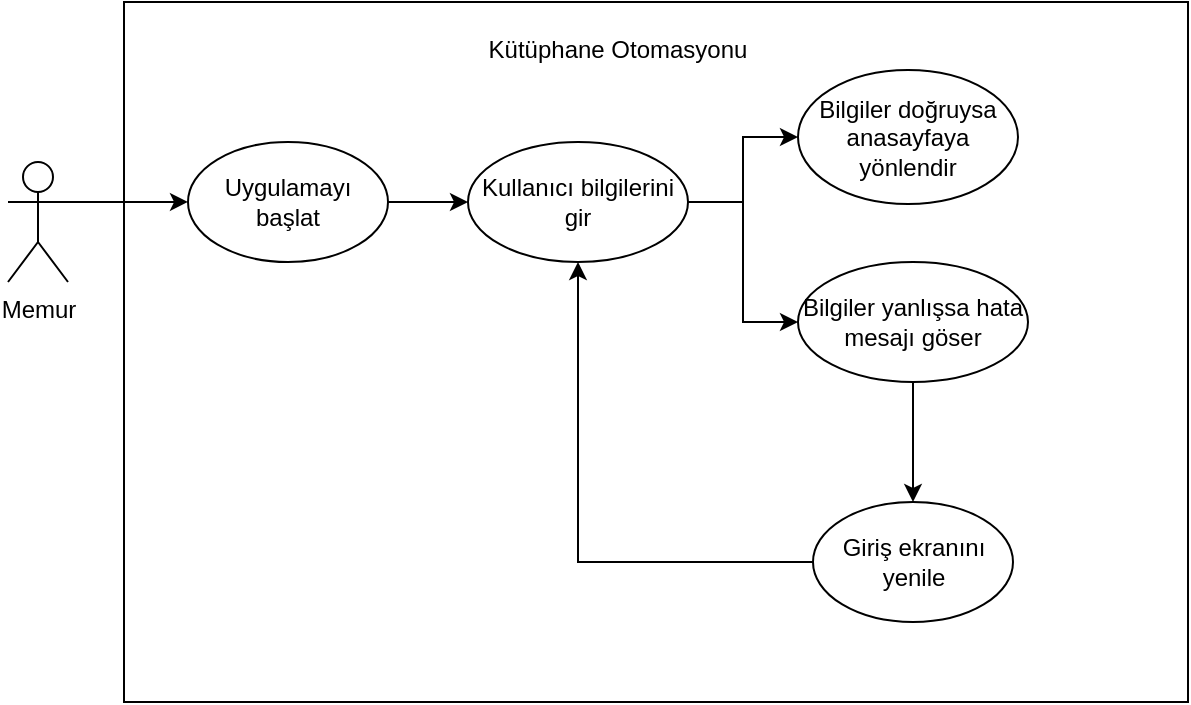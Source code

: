 <mxfile version="17.4.6" type="device" pages="11"><diagram id="1mdso5856ULDOEDKhjsd" name="Sisteme Giriş Yap"><mxGraphModel dx="1182" dy="614" grid="1" gridSize="10" guides="1" tooltips="1" connect="1" arrows="1" fold="1" page="1" pageScale="1" pageWidth="827" pageHeight="1169" math="0" shadow="0"><root><mxCell id="0"/><mxCell id="1" parent="0"/><mxCell id="KGHGS5WxIBhFHwrZs6iD-1" value="" style="rounded=0;whiteSpace=wrap;html=1;" parent="1" vertex="1"><mxGeometry x="98" y="160" width="532" height="350" as="geometry"/></mxCell><mxCell id="KGHGS5WxIBhFHwrZs6iD-2" value="Kütüphane Otomasyonu" style="text;html=1;strokeColor=none;fillColor=none;align=center;verticalAlign=middle;whiteSpace=wrap;rounded=0;" parent="1" vertex="1"><mxGeometry x="270" y="174" width="150" height="20" as="geometry"/></mxCell><mxCell id="Iiskp8QWPVvJLlXaMgCX-4" style="edgeStyle=orthogonalEdgeStyle;rounded=0;orthogonalLoop=1;jettySize=auto;html=1;entryX=0.5;entryY=1;entryDx=0;entryDy=0;" parent="1" source="KGHGS5WxIBhFHwrZs6iD-3" target="KGHGS5WxIBhFHwrZs6iD-8" edge="1"><mxGeometry relative="1" as="geometry"/></mxCell><mxCell id="KGHGS5WxIBhFHwrZs6iD-3" value="Giriş ekranını yenile" style="ellipse;whiteSpace=wrap;html=1;" parent="1" vertex="1"><mxGeometry x="442.5" y="410" width="100" height="60" as="geometry"/></mxCell><mxCell id="Iiskp8QWPVvJLlXaMgCX-3" style="edgeStyle=orthogonalEdgeStyle;rounded=0;orthogonalLoop=1;jettySize=auto;html=1;" parent="1" source="KGHGS5WxIBhFHwrZs6iD-4" target="KGHGS5WxIBhFHwrZs6iD-3" edge="1"><mxGeometry relative="1" as="geometry"/></mxCell><mxCell id="KGHGS5WxIBhFHwrZs6iD-4" value="Bilgiler yanlışsa hata mesajı göser" style="ellipse;whiteSpace=wrap;html=1;" parent="1" vertex="1"><mxGeometry x="435" y="290" width="115" height="60" as="geometry"/></mxCell><mxCell id="KGHGS5WxIBhFHwrZs6iD-5" value="Uygulamayı başlat" style="ellipse;whiteSpace=wrap;html=1;" parent="1" vertex="1"><mxGeometry x="130" y="230" width="100" height="60" as="geometry"/></mxCell><mxCell id="KGHGS5WxIBhFHwrZs6iD-6" value="Bilgiler doğruysa anasayfaya yönlendir" style="ellipse;whiteSpace=wrap;html=1;" parent="1" vertex="1"><mxGeometry x="435" y="194" width="110" height="67" as="geometry"/></mxCell><mxCell id="Iiskp8QWPVvJLlXaMgCX-1" style="edgeStyle=orthogonalEdgeStyle;rounded=0;orthogonalLoop=1;jettySize=auto;html=1;" parent="1" source="KGHGS5WxIBhFHwrZs6iD-8" target="KGHGS5WxIBhFHwrZs6iD-6" edge="1"><mxGeometry relative="1" as="geometry"/></mxCell><mxCell id="Iiskp8QWPVvJLlXaMgCX-2" style="edgeStyle=orthogonalEdgeStyle;rounded=0;orthogonalLoop=1;jettySize=auto;html=1;" parent="1" source="KGHGS5WxIBhFHwrZs6iD-8" target="KGHGS5WxIBhFHwrZs6iD-4" edge="1"><mxGeometry relative="1" as="geometry"/></mxCell><mxCell id="KGHGS5WxIBhFHwrZs6iD-8" value="Kullanıcı bilgilerini gir" style="ellipse;whiteSpace=wrap;html=1;" parent="1" vertex="1"><mxGeometry x="270" y="230" width="110" height="60" as="geometry"/></mxCell><mxCell id="Q9CEeDPo7lN-Vo8skOIU-5" style="edgeStyle=orthogonalEdgeStyle;rounded=0;orthogonalLoop=1;jettySize=auto;html=1;exitX=1;exitY=0.333;exitDx=0;exitDy=0;exitPerimeter=0;" parent="1" source="KGHGS5WxIBhFHwrZs6iD-9" target="KGHGS5WxIBhFHwrZs6iD-5" edge="1"><mxGeometry relative="1" as="geometry"/></mxCell><mxCell id="KGHGS5WxIBhFHwrZs6iD-9" value="Memur" style="shape=umlActor;verticalLabelPosition=bottom;verticalAlign=top;html=1;outlineConnect=0;" parent="1" vertex="1"><mxGeometry x="40" y="240" width="30" height="60" as="geometry"/></mxCell><mxCell id="KGHGS5WxIBhFHwrZs6iD-10" value="" style="endArrow=classic;html=1;exitX=1;exitY=0.5;exitDx=0;exitDy=0;entryX=0;entryY=0.5;entryDx=0;entryDy=0;" parent="1" source="KGHGS5WxIBhFHwrZs6iD-5" target="KGHGS5WxIBhFHwrZs6iD-8" edge="1"><mxGeometry width="50" height="50" relative="1" as="geometry"><mxPoint x="313" y="447" as="sourcePoint"/><mxPoint x="363" y="397" as="targetPoint"/></mxGeometry></mxCell></root></mxGraphModel></diagram><diagram id="o37_frBebIP3t4U60BP5" name="Üye Kaydet"><mxGraphModel dx="2009" dy="614" grid="1" gridSize="10" guides="1" tooltips="1" connect="1" arrows="1" fold="1" page="1" pageScale="1" pageWidth="827" pageHeight="1169" math="0" shadow="0"><root><mxCell id="0"/><mxCell id="1" parent="0"/><mxCell id="Xqnj7sWkCbVulRIMVb89-1" value="" style="rounded=0;whiteSpace=wrap;html=1;" parent="1" vertex="1"><mxGeometry x="70" y="40" width="640" height="640" as="geometry"/></mxCell><mxCell id="Xqnj7sWkCbVulRIMVb89-2" value="Kütüphane Otomasyonu" style="text;html=1;strokeColor=none;fillColor=none;align=center;verticalAlign=middle;whiteSpace=wrap;rounded=0;" parent="1" vertex="1"><mxGeometry x="300" y="50" width="191" height="20" as="geometry"/></mxCell><mxCell id="Xqnj7sWkCbVulRIMVb89-3" value="Kaydet butonuna bas" style="ellipse;whiteSpace=wrap;html=1;" parent="1" vertex="1"><mxGeometry x="580" y="460" width="100" height="60" as="geometry"/></mxCell><mxCell id="Xqnj7sWkCbVulRIMVb89-4" value="Bilgileri ver" style="ellipse;whiteSpace=wrap;html=1;" parent="1" vertex="1"><mxGeometry x="150" y="336" width="100" height="60" as="geometry"/></mxCell><mxCell id="Xqnj7sWkCbVulRIMVb89-5" value="Sisteme giriş yap" style="ellipse;whiteSpace=wrap;html=1;" parent="1" vertex="1"><mxGeometry x="91" y="120" width="100" height="60" as="geometry"/></mxCell><mxCell id="cUdARcKsvNjzOl9xvRD_-1" style="edgeStyle=orthogonalEdgeStyle;rounded=0;orthogonalLoop=1;jettySize=auto;html=1;entryX=0.5;entryY=0;entryDx=0;entryDy=0;" parent="1" source="Xqnj7sWkCbVulRIMVb89-6" target="Xqnj7sWkCbVulRIMVb89-7" edge="1"><mxGeometry relative="1" as="geometry"/></mxCell><mxCell id="Xqnj7sWkCbVulRIMVb89-6" value="Kişinin bilgilerini al" style="ellipse;whiteSpace=wrap;html=1;" parent="1" vertex="1"><mxGeometry x="380" y="120" width="100" height="60" as="geometry"/></mxCell><mxCell id="cUdARcKsvNjzOl9xvRD_-2" style="edgeStyle=orthogonalEdgeStyle;rounded=0;orthogonalLoop=1;jettySize=auto;html=1;entryX=0;entryY=0.5;entryDx=0;entryDy=0;" parent="1" source="Xqnj7sWkCbVulRIMVb89-7" target="Xqnj7sWkCbVulRIMVb89-20" edge="1"><mxGeometry relative="1" as="geometry"/></mxCell><mxCell id="t9nw4Vv9JxHrADXu9SKb-1" style="edgeStyle=orthogonalEdgeStyle;rounded=0;orthogonalLoop=1;jettySize=auto;html=1;" parent="1" source="Xqnj7sWkCbVulRIMVb89-7" target="Xqnj7sWkCbVulRIMVb89-23" edge="1"><mxGeometry relative="1" as="geometry"/></mxCell><mxCell id="Xqnj7sWkCbVulRIMVb89-7" value="Bilgilerle gerekli alanları doldur" style="ellipse;whiteSpace=wrap;html=1;" parent="1" vertex="1"><mxGeometry x="380" y="330" width="100" height="60" as="geometry"/></mxCell><mxCell id="Xqnj7sWkCbVulRIMVb89-8" value="Kayıt ekranını aç" style="ellipse;whiteSpace=wrap;html=1;" parent="1" vertex="1"><mxGeometry x="221" y="120" width="110" height="60" as="geometry"/></mxCell><mxCell id="Xqnj7sWkCbVulRIMVb89-9" value="Memur" style="shape=umlActor;verticalLabelPosition=bottom;verticalAlign=top;html=1;outlineConnect=0;" parent="1" vertex="1"><mxGeometry x="10" y="120" width="30" height="60" as="geometry"/></mxCell><mxCell id="Xqnj7sWkCbVulRIMVb89-10" value="" style="endArrow=classic;html=1;exitX=1;exitY=0.5;exitDx=0;exitDy=0;entryX=0;entryY=0.5;entryDx=0;entryDy=0;" parent="1" source="Xqnj7sWkCbVulRIMVb89-5" target="Xqnj7sWkCbVulRIMVb89-8" edge="1"><mxGeometry width="50" height="50" relative="1" as="geometry"><mxPoint x="271" y="370" as="sourcePoint"/><mxPoint x="321" y="320" as="targetPoint"/></mxGeometry></mxCell><mxCell id="Xqnj7sWkCbVulRIMVb89-11" value="" style="endArrow=classic;html=1;exitX=1;exitY=0.5;exitDx=0;exitDy=0;entryX=0;entryY=0.5;entryDx=0;entryDy=0;" parent="1" source="Xqnj7sWkCbVulRIMVb89-8" target="Xqnj7sWkCbVulRIMVb89-6" edge="1"><mxGeometry width="50" height="50" relative="1" as="geometry"><mxPoint x="271" y="370" as="sourcePoint"/><mxPoint x="321" y="320" as="targetPoint"/></mxGeometry></mxCell><mxCell id="Xqnj7sWkCbVulRIMVb89-14" value="" style="endArrow=classic;html=1;exitX=0.5;exitY=0.5;exitDx=0;exitDy=0;exitPerimeter=0;entryX=0;entryY=0.5;entryDx=0;entryDy=0;" parent="1" source="Xqnj7sWkCbVulRIMVb89-9" target="Xqnj7sWkCbVulRIMVb89-5" edge="1"><mxGeometry width="50" height="50" relative="1" as="geometry"><mxPoint x="360" y="357" as="sourcePoint"/><mxPoint x="410" y="307" as="targetPoint"/></mxGeometry></mxCell><mxCell id="mFU8zUp3YGloj0fk8Vsh-4" style="edgeStyle=orthogonalEdgeStyle;rounded=0;orthogonalLoop=1;jettySize=auto;html=1;entryX=0;entryY=0.5;entryDx=0;entryDy=0;" parent="1" source="Xqnj7sWkCbVulRIMVb89-15" target="Xqnj7sWkCbVulRIMVb89-4" edge="1"><mxGeometry relative="1" as="geometry"/></mxCell><mxCell id="Xqnj7sWkCbVulRIMVb89-15" value="Öğrenci" style="shape=umlActor;verticalLabelPosition=bottom;verticalAlign=top;html=1;outlineConnect=0;" parent="1" vertex="1"><mxGeometry x="10" y="280" width="30" height="60" as="geometry"/></mxCell><mxCell id="mFU8zUp3YGloj0fk8Vsh-5" style="edgeStyle=orthogonalEdgeStyle;rounded=0;orthogonalLoop=1;jettySize=auto;html=1;entryX=0;entryY=0.5;entryDx=0;entryDy=0;" parent="1" source="Xqnj7sWkCbVulRIMVb89-16" target="Xqnj7sWkCbVulRIMVb89-4" edge="1"><mxGeometry relative="1" as="geometry"/></mxCell><mxCell id="Xqnj7sWkCbVulRIMVb89-16" value="Akademisyen" style="shape=umlActor;verticalLabelPosition=bottom;verticalAlign=top;html=1;outlineConnect=0;" parent="1" vertex="1"><mxGeometry x="10" y="396" width="30" height="60" as="geometry"/></mxCell><mxCell id="cUdARcKsvNjzOl9xvRD_-3" style="edgeStyle=orthogonalEdgeStyle;rounded=0;orthogonalLoop=1;jettySize=auto;html=1;" parent="1" source="Xqnj7sWkCbVulRIMVb89-20" target="Xqnj7sWkCbVulRIMVb89-3" edge="1"><mxGeometry relative="1" as="geometry"/></mxCell><mxCell id="Xqnj7sWkCbVulRIMVb89-20" value="Ön izlemeyi kontrol et" style="ellipse;whiteSpace=wrap;html=1;" parent="1" vertex="1"><mxGeometry x="580" y="330" width="100" height="60" as="geometry"/></mxCell><mxCell id="Xqnj7sWkCbVulRIMVb89-22" value="Kaydet butonuna bas" style="ellipse;whiteSpace=wrap;html=1;" parent="1" vertex="1"><mxGeometry x="380" y="585" width="100" height="60" as="geometry"/></mxCell><mxCell id="cUdARcKsvNjzOl9xvRD_-7" style="edgeStyle=orthogonalEdgeStyle;rounded=0;orthogonalLoop=1;jettySize=auto;html=1;" parent="1" source="Xqnj7sWkCbVulRIMVb89-23" target="Xqnj7sWkCbVulRIMVb89-22" edge="1"><mxGeometry relative="1" as="geometry"/></mxCell><mxCell id="Xqnj7sWkCbVulRIMVb89-23" value="Bilgiler hatalı ise düzelt" style="ellipse;whiteSpace=wrap;html=1;" parent="1" vertex="1"><mxGeometry x="380" y="470" width="100" height="60" as="geometry"/></mxCell><mxCell id="mFU8zUp3YGloj0fk8Vsh-7" value="" style="endArrow=classic;html=1;rounded=0;exitX=0.73;exitY=0.05;exitDx=0;exitDy=0;exitPerimeter=0;" parent="1" source="Xqnj7sWkCbVulRIMVb89-4" target="Xqnj7sWkCbVulRIMVb89-6" edge="1"><mxGeometry width="50" height="50" relative="1" as="geometry"><mxPoint x="220" y="350" as="sourcePoint"/><mxPoint x="280" y="280" as="targetPoint"/></mxGeometry></mxCell><mxCell id="cUdARcKsvNjzOl9xvRD_-8" style="edgeStyle=orthogonalEdgeStyle;rounded=0;orthogonalLoop=1;jettySize=auto;html=1;entryX=1;entryY=0.5;entryDx=0;entryDy=0;" parent="1" source="mFU8zUp3YGloj0fk8Vsh-9" target="Xqnj7sWkCbVulRIMVb89-22" edge="1"><mxGeometry relative="1" as="geometry"/></mxCell><mxCell id="mFU8zUp3YGloj0fk8Vsh-9" value="Veri Tabanı" style="shape=umlActor;verticalLabelPosition=bottom;verticalAlign=top;html=1;outlineConnect=0;" parent="1" vertex="1"><mxGeometry x="730" y="585" width="30" height="60" as="geometry"/></mxCell><mxCell id="cUdARcKsvNjzOl9xvRD_-6" value="" style="html=1;verticalAlign=bottom;endArrow=block;rounded=0;entryX=0;entryY=1;entryDx=0;entryDy=0;" parent="1" target="Xqnj7sWkCbVulRIMVb89-20" edge="1"><mxGeometry width="80" relative="1" as="geometry"><mxPoint x="450" y="480" as="sourcePoint"/><mxPoint x="530" y="480" as="targetPoint"/></mxGeometry></mxCell></root></mxGraphModel></diagram><diagram id="Ue9_WznvFy8btNTyra9K" name="Kitap Ekle"><mxGraphModel dx="1182" dy="614" grid="1" gridSize="10" guides="1" tooltips="1" connect="1" arrows="1" fold="1" page="1" pageScale="1" pageWidth="827" pageHeight="1169" math="0" shadow="0"><root><mxCell id="0"/><mxCell id="1" parent="0"/><mxCell id="FCPzLNsUB7-MxQ7cExlc-1" value="" style="rounded=0;whiteSpace=wrap;html=1;" parent="1" vertex="1"><mxGeometry x="92.5" y="50" width="591.5" height="520" as="geometry"/></mxCell><mxCell id="FCPzLNsUB7-MxQ7cExlc-2" value="Kütüphane otomasyonu" style="text;html=1;strokeColor=none;fillColor=none;align=center;verticalAlign=middle;whiteSpace=wrap;rounded=0;" parent="1" vertex="1"><mxGeometry x="292.75" y="64" width="191" height="20" as="geometry"/></mxCell><mxCell id="FCPzLNsUB7-MxQ7cExlc-3" value="Kaydet butonuna bas" style="ellipse;whiteSpace=wrap;html=1;" parent="1" vertex="1"><mxGeometry x="170" y="480" width="100" height="60" as="geometry"/></mxCell><mxCell id="HfAcmy0npVOn7qzEVG_G-4" style="edgeStyle=orthogonalEdgeStyle;rounded=0;orthogonalLoop=1;jettySize=auto;html=1;entryX=1;entryY=0.5;entryDx=0;entryDy=0;" parent="1" source="FCPzLNsUB7-MxQ7cExlc-4" target="FCPzLNsUB7-MxQ7cExlc-15" edge="1"><mxGeometry relative="1" as="geometry"/></mxCell><mxCell id="FCPzLNsUB7-MxQ7cExlc-4" value="Bilgileri gerekli alanlara doldur" style="ellipse;whiteSpace=wrap;html=1;" parent="1" vertex="1"><mxGeometry x="540" y="220" width="100" height="60" as="geometry"/></mxCell><mxCell id="FCPzLNsUB7-MxQ7cExlc-5" value="Sisteme giriş yap" style="ellipse;whiteSpace=wrap;html=1;" parent="1" vertex="1"><mxGeometry x="121" y="110" width="100" height="60" as="geometry"/></mxCell><mxCell id="HfAcmy0npVOn7qzEVG_G-1" style="edgeStyle=orthogonalEdgeStyle;rounded=0;orthogonalLoop=1;jettySize=auto;html=1;entryX=0;entryY=0.5;entryDx=0;entryDy=0;" parent="1" source="FCPzLNsUB7-MxQ7cExlc-6" target="FCPzLNsUB7-MxQ7cExlc-7" edge="1"><mxGeometry relative="1" as="geometry"/></mxCell><mxCell id="FCPzLNsUB7-MxQ7cExlc-6" value="Barkodu kitaba yapıştır" style="ellipse;whiteSpace=wrap;html=1;" parent="1" vertex="1"><mxGeometry x="395" y="110" width="100" height="60" as="geometry"/></mxCell><mxCell id="HfAcmy0npVOn7qzEVG_G-2" style="edgeStyle=orthogonalEdgeStyle;rounded=0;orthogonalLoop=1;jettySize=auto;html=1;exitX=0.5;exitY=1;exitDx=0;exitDy=0;entryX=0.5;entryY=0;entryDx=0;entryDy=0;" parent="1" source="FCPzLNsUB7-MxQ7cExlc-7" target="FCPzLNsUB7-MxQ7cExlc-4" edge="1"><mxGeometry relative="1" as="geometry"/></mxCell><mxCell id="FCPzLNsUB7-MxQ7cExlc-7" value="Kitap ekleme sayfasını aç" style="ellipse;whiteSpace=wrap;html=1;" parent="1" vertex="1"><mxGeometry x="540" y="110" width="100" height="60" as="geometry"/></mxCell><mxCell id="FCPzLNsUB7-MxQ7cExlc-8" value="Barkod üret" style="ellipse;whiteSpace=wrap;html=1;" parent="1" vertex="1"><mxGeometry x="251" y="110" width="110" height="60" as="geometry"/></mxCell><mxCell id="QAUxq9ajKDBnJv45a721-6" style="edgeStyle=orthogonalEdgeStyle;rounded=0;orthogonalLoop=1;jettySize=auto;html=1;exitX=1;exitY=0.333;exitDx=0;exitDy=0;exitPerimeter=0;" parent="1" source="FCPzLNsUB7-MxQ7cExlc-9" target="FCPzLNsUB7-MxQ7cExlc-5" edge="1"><mxGeometry relative="1" as="geometry"/></mxCell><mxCell id="FCPzLNsUB7-MxQ7cExlc-9" value="Memur" style="shape=umlActor;verticalLabelPosition=bottom;verticalAlign=top;html=1;outlineConnect=0;" parent="1" vertex="1"><mxGeometry x="40" y="120" width="30" height="60" as="geometry"/></mxCell><mxCell id="FCPzLNsUB7-MxQ7cExlc-10" value="" style="endArrow=classic;html=1;exitX=1;exitY=0.5;exitDx=0;exitDy=0;entryX=0;entryY=0.5;entryDx=0;entryDy=0;" parent="1" source="FCPzLNsUB7-MxQ7cExlc-5" target="FCPzLNsUB7-MxQ7cExlc-8" edge="1"><mxGeometry width="50" height="50" relative="1" as="geometry"><mxPoint x="301" y="320" as="sourcePoint"/><mxPoint x="351" y="270" as="targetPoint"/></mxGeometry></mxCell><mxCell id="FCPzLNsUB7-MxQ7cExlc-11" value="" style="endArrow=classic;html=1;exitX=1;exitY=0.5;exitDx=0;exitDy=0;entryX=0;entryY=0.5;entryDx=0;entryDy=0;" parent="1" source="FCPzLNsUB7-MxQ7cExlc-8" target="FCPzLNsUB7-MxQ7cExlc-6" edge="1"><mxGeometry width="50" height="50" relative="1" as="geometry"><mxPoint x="301" y="320" as="sourcePoint"/><mxPoint x="351" y="270" as="targetPoint"/></mxGeometry></mxCell><mxCell id="HfAcmy0npVOn7qzEVG_G-5" style="edgeStyle=orthogonalEdgeStyle;rounded=0;orthogonalLoop=1;jettySize=auto;html=1;" parent="1" source="FCPzLNsUB7-MxQ7cExlc-15" target="FCPzLNsUB7-MxQ7cExlc-19" edge="1"><mxGeometry relative="1" as="geometry"/></mxCell><mxCell id="HfAcmy0npVOn7qzEVG_G-6" style="edgeStyle=orthogonalEdgeStyle;rounded=0;orthogonalLoop=1;jettySize=auto;html=1;exitX=0.5;exitY=1;exitDx=0;exitDy=0;entryX=0.5;entryY=0;entryDx=0;entryDy=0;" parent="1" source="FCPzLNsUB7-MxQ7cExlc-15" target="FCPzLNsUB7-MxQ7cExlc-18" edge="1"><mxGeometry relative="1" as="geometry"/></mxCell><mxCell id="FCPzLNsUB7-MxQ7cExlc-15" value="Ön izleme sayfasını kontrol et" style="ellipse;whiteSpace=wrap;html=1;" parent="1" vertex="1"><mxGeometry x="170" y="220" width="100" height="60" as="geometry"/></mxCell><mxCell id="QAUxq9ajKDBnJv45a721-4" style="edgeStyle=orthogonalEdgeStyle;rounded=0;orthogonalLoop=1;jettySize=auto;html=1;entryX=0.5;entryY=0;entryDx=0;entryDy=0;" parent="1" source="FCPzLNsUB7-MxQ7cExlc-18" target="FCPzLNsUB7-MxQ7cExlc-3" edge="1"><mxGeometry relative="1" as="geometry"/></mxCell><mxCell id="FCPzLNsUB7-MxQ7cExlc-18" value="Bilgiler doğruysa kaydet butonuna bas" style="ellipse;whiteSpace=wrap;html=1;" parent="1" vertex="1"><mxGeometry x="108" y="360" width="113" height="60" as="geometry"/></mxCell><mxCell id="HfAcmy0npVOn7qzEVG_G-10" style="edgeStyle=orthogonalEdgeStyle;rounded=0;orthogonalLoop=1;jettySize=auto;html=1;exitX=0;exitY=0.333;exitDx=0;exitDy=0;exitPerimeter=0;" parent="1" source="HfAcmy0npVOn7qzEVG_G-9" target="FCPzLNsUB7-MxQ7cExlc-3" edge="1"><mxGeometry relative="1" as="geometry"/></mxCell><mxCell id="HfAcmy0npVOn7qzEVG_G-9" value="Veri Tabanı" style="shape=umlActor;verticalLabelPosition=bottom;verticalAlign=top;html=1;outlineConnect=0;" parent="1" vertex="1"><mxGeometry x="720" y="490" width="30" height="60" as="geometry"/></mxCell><mxCell id="QAUxq9ajKDBnJv45a721-3" style="edgeStyle=orthogonalEdgeStyle;rounded=0;orthogonalLoop=1;jettySize=auto;html=1;entryX=0.5;entryY=1;entryDx=0;entryDy=0;" parent="1" source="FCPzLNsUB7-MxQ7cExlc-19" target="FCPzLNsUB7-MxQ7cExlc-4" edge="1"><mxGeometry relative="1" as="geometry"/></mxCell><mxCell id="QAUxq9ajKDBnJv45a721-5" style="edgeStyle=orthogonalEdgeStyle;rounded=0;orthogonalLoop=1;jettySize=auto;html=1;entryX=0.5;entryY=0;entryDx=0;entryDy=0;" parent="1" source="FCPzLNsUB7-MxQ7cExlc-19" target="FCPzLNsUB7-MxQ7cExlc-3" edge="1"><mxGeometry relative="1" as="geometry"/></mxCell><mxCell id="FCPzLNsUB7-MxQ7cExlc-19" value="Bilgiler yanlışsa kaydet butonuna basma" style="ellipse;whiteSpace=wrap;html=1;" parent="1" vertex="1"><mxGeometry x="249.5" y="360" width="113" height="60" as="geometry"/></mxCell></root></mxGraphModel></diagram><diagram id="ZzDZiZNm1t4uY78OfxVV" name="Kitap Bilgilerini Güncelle"><mxGraphModel dx="1182" dy="1783" grid="1" gridSize="10" guides="1" tooltips="1" connect="1" arrows="1" fold="1" page="1" pageScale="1" pageWidth="827" pageHeight="1169" math="0" shadow="0"><root><mxCell id="0"/><mxCell id="1" parent="0"/><mxCell id="vY6m5qniAn428hkgTQ3x-25" value="" style="rounded=0;whiteSpace=wrap;html=1;" parent="1" vertex="1"><mxGeometry x="92.5" y="-760" width="639" height="490" as="geometry"/></mxCell><mxCell id="vY6m5qniAn428hkgTQ3x-26" value="Kütüphane Otomasyonu" style="text;html=1;strokeColor=none;fillColor=none;align=center;verticalAlign=middle;whiteSpace=wrap;rounded=0;" parent="1" vertex="1"><mxGeometry x="332" y="-746" width="191" height="20" as="geometry"/></mxCell><mxCell id="HFH47-jkdgknwSqCWGXR-16" style="edgeStyle=orthogonalEdgeStyle;rounded=0;orthogonalLoop=1;jettySize=auto;html=1;entryX=0;entryY=0.5;entryDx=0;entryDy=0;" parent="1" source="vY6m5qniAn428hkgTQ3x-27" target="vY6m5qniAn428hkgTQ3x-38" edge="1"><mxGeometry relative="1" as="geometry"/></mxCell><mxCell id="HFH47-jkdgknwSqCWGXR-17" style="edgeStyle=orthogonalEdgeStyle;rounded=0;orthogonalLoop=1;jettySize=auto;html=1;exitX=1;exitY=0.5;exitDx=0;exitDy=0;entryX=0;entryY=0.5;entryDx=0;entryDy=0;" parent="1" source="vY6m5qniAn428hkgTQ3x-27" target="vY6m5qniAn428hkgTQ3x-42" edge="1"><mxGeometry relative="1" as="geometry"/></mxCell><mxCell id="vY6m5qniAn428hkgTQ3x-27" value="Ön izlemeyi kontrol et" style="ellipse;whiteSpace=wrap;html=1;" parent="1" vertex="1"><mxGeometry x="260" y="-475" width="100" height="55" as="geometry"/></mxCell><mxCell id="HFH47-jkdgknwSqCWGXR-15" style="edgeStyle=orthogonalEdgeStyle;rounded=0;orthogonalLoop=1;jettySize=auto;html=1;entryX=0.5;entryY=0;entryDx=0;entryDy=0;" parent="1" source="vY6m5qniAn428hkgTQ3x-28" target="vY6m5qniAn428hkgTQ3x-27" edge="1"><mxGeometry relative="1" as="geometry"/></mxCell><mxCell id="vY6m5qniAn428hkgTQ3x-28" value="Güncelle butonuna bas" style="ellipse;whiteSpace=wrap;html=1;" parent="1" vertex="1"><mxGeometry x="600" y="-600" width="100" height="60" as="geometry"/></mxCell><mxCell id="vY6m5qniAn428hkgTQ3x-29" value="Sisteme giriş yap" style="ellipse;whiteSpace=wrap;html=1;" parent="1" vertex="1"><mxGeometry x="121" y="-700" width="100" height="60" as="geometry"/></mxCell><mxCell id="vY6m5qniAn428hkgTQ3x-30" value="Güncellenmek istenilen kitabı seç" style="ellipse;whiteSpace=wrap;html=1;" parent="1" vertex="1"><mxGeometry x="440" y="-700" width="100" height="60" as="geometry"/></mxCell><mxCell id="HFH47-jkdgknwSqCWGXR-1" style="edgeStyle=orthogonalEdgeStyle;rounded=0;orthogonalLoop=1;jettySize=auto;html=1;entryX=0.5;entryY=0;entryDx=0;entryDy=0;" parent="1" source="vY6m5qniAn428hkgTQ3x-31" target="vY6m5qniAn428hkgTQ3x-28" edge="1"><mxGeometry relative="1" as="geometry"/></mxCell><mxCell id="vY6m5qniAn428hkgTQ3x-31" value="Kitabın bilgilerini düzenle" style="ellipse;whiteSpace=wrap;html=1;" parent="1" vertex="1"><mxGeometry x="600" y="-700" width="100" height="60" as="geometry"/></mxCell><mxCell id="vY6m5qniAn428hkgTQ3x-32" value="Kitap listesi sayfasını aç" style="ellipse;whiteSpace=wrap;html=1;" parent="1" vertex="1"><mxGeometry x="270" y="-700" width="110" height="60" as="geometry"/></mxCell><mxCell id="JRnAHXTZA8ricubwWZUw-1" style="edgeStyle=orthogonalEdgeStyle;rounded=0;orthogonalLoop=1;jettySize=auto;html=1;exitX=1;exitY=0.333;exitDx=0;exitDy=0;exitPerimeter=0;entryX=0;entryY=0.5;entryDx=0;entryDy=0;" parent="1" source="vY6m5qniAn428hkgTQ3x-33" target="vY6m5qniAn428hkgTQ3x-29" edge="1"><mxGeometry relative="1" as="geometry"/></mxCell><mxCell id="vY6m5qniAn428hkgTQ3x-33" value="Memur" style="shape=umlActor;verticalLabelPosition=bottom;verticalAlign=top;html=1;outlineConnect=0;" parent="1" vertex="1"><mxGeometry x="40" y="-690" width="30" height="60" as="geometry"/></mxCell><mxCell id="vY6m5qniAn428hkgTQ3x-34" value="" style="endArrow=classic;html=1;exitX=1;exitY=0.5;exitDx=0;exitDy=0;entryX=0;entryY=0.5;entryDx=0;entryDy=0;" parent="1" source="vY6m5qniAn428hkgTQ3x-29" target="vY6m5qniAn428hkgTQ3x-32" edge="1"><mxGeometry width="50" height="50" relative="1" as="geometry"><mxPoint x="301" y="-490" as="sourcePoint"/><mxPoint x="351" y="-540" as="targetPoint"/></mxGeometry></mxCell><mxCell id="vY6m5qniAn428hkgTQ3x-35" value="" style="endArrow=classic;html=1;exitX=1;exitY=0.5;exitDx=0;exitDy=0;entryX=0;entryY=0.5;entryDx=0;entryDy=0;" parent="1" source="vY6m5qniAn428hkgTQ3x-32" target="vY6m5qniAn428hkgTQ3x-30" edge="1"><mxGeometry width="50" height="50" relative="1" as="geometry"><mxPoint x="301" y="-490" as="sourcePoint"/><mxPoint x="351" y="-540" as="targetPoint"/></mxGeometry></mxCell><mxCell id="vY6m5qniAn428hkgTQ3x-36" value="" style="endArrow=classic;html=1;entryX=0;entryY=0.5;entryDx=0;entryDy=0;exitX=1;exitY=0.5;exitDx=0;exitDy=0;" parent="1" source="vY6m5qniAn428hkgTQ3x-30" target="vY6m5qniAn428hkgTQ3x-31" edge="1"><mxGeometry width="50" height="50" relative="1" as="geometry"><mxPoint x="301" y="-490" as="sourcePoint"/><mxPoint x="351" y="-540" as="targetPoint"/></mxGeometry></mxCell><mxCell id="vY6m5qniAn428hkgTQ3x-38" value="Bilgiler doğruysa güncelle butonuna bas" style="ellipse;whiteSpace=wrap;html=1;" parent="1" vertex="1"><mxGeometry x="440" y="-530" width="128.5" height="81" as="geometry"/></mxCell><mxCell id="vY6m5qniAn428hkgTQ3x-42" value="Bilgiler doğru değilse güncelle butonuna basma" style="ellipse;whiteSpace=wrap;html=1;" parent="1" vertex="1"><mxGeometry x="438.5" y="-380" width="130" height="80" as="geometry"/></mxCell><mxCell id="JRnAHXTZA8ricubwWZUw-2" style="edgeStyle=orthogonalEdgeStyle;rounded=0;orthogonalLoop=1;jettySize=auto;html=1;exitX=0;exitY=0.333;exitDx=0;exitDy=0;exitPerimeter=0;entryX=1;entryY=0.5;entryDx=0;entryDy=0;" parent="1" source="HFH47-jkdgknwSqCWGXR-8" target="vY6m5qniAn428hkgTQ3x-38" edge="1"><mxGeometry relative="1" as="geometry"/></mxCell><mxCell id="HFH47-jkdgknwSqCWGXR-8" value="Veri Tabanı" style="shape=umlActor;verticalLabelPosition=bottom;verticalAlign=top;html=1;outlineConnect=0;" parent="1" vertex="1"><mxGeometry x="760" y="-509" width="30" height="60" as="geometry"/></mxCell></root></mxGraphModel></diagram><diagram id="BCErgE_68ZeydnmZViV3" name="Kitabı Geri Alma"><mxGraphModel dx="2009" dy="614" grid="1" gridSize="10" guides="1" tooltips="1" connect="1" arrows="1" fold="1" page="1" pageScale="1" pageWidth="827" pageHeight="1169" math="0" shadow="0"><root><mxCell id="0"/><mxCell id="1" parent="0"/><mxCell id="qy6fMfySYQXFwluYOydw-45" value="" style="rounded=0;whiteSpace=wrap;html=1;" parent="1" vertex="1"><mxGeometry x="72.5" y="410" width="670" height="410" as="geometry"/></mxCell><mxCell id="qy6fMfySYQXFwluYOydw-46" value="Kütüphane Otomasyonu" style="text;html=1;strokeColor=none;fillColor=none;align=center;verticalAlign=middle;whiteSpace=wrap;rounded=0;" parent="1" vertex="1"><mxGeometry x="312" y="414" width="191" height="20" as="geometry"/></mxCell><mxCell id="qy6fMfySYQXFwluYOydw-47" value="Teslim al butonuna bas" style="ellipse;whiteSpace=wrap;html=1;" parent="1" vertex="1"><mxGeometry x="430" y="530" width="100" height="60" as="geometry"/></mxCell><mxCell id="Jc7hxFdHmezLxl8bB52i-2" style="edgeStyle=orthogonalEdgeStyle;rounded=0;orthogonalLoop=1;jettySize=auto;html=1;" parent="1" source="qy6fMfySYQXFwluYOydw-48" target="Jc7hxFdHmezLxl8bB52i-1" edge="1"><mxGeometry relative="1" as="geometry"/></mxCell><mxCell id="qy6fMfySYQXFwluYOydw-48" value="Cezayı öde" style="ellipse;whiteSpace=wrap;html=1;" parent="1" vertex="1"><mxGeometry x="430" y="740" width="100" height="60" as="geometry"/></mxCell><mxCell id="qy6fMfySYQXFwluYOydw-49" value="Sisteme giriş yap" style="ellipse;whiteSpace=wrap;html=1;" parent="1" vertex="1"><mxGeometry x="101" y="460" width="100" height="60" as="geometry"/></mxCell><mxCell id="AA4YUQYJwjmHbFTY4zSN-8" style="edgeStyle=orthogonalEdgeStyle;rounded=0;orthogonalLoop=1;jettySize=auto;html=1;entryX=0.5;entryY=0;entryDx=0;entryDy=0;" parent="1" target="qy6fMfySYQXFwluYOydw-51" edge="1"><mxGeometry relative="1" as="geometry"><mxPoint x="640" y="520" as="sourcePoint"/></mxGeometry></mxCell><mxCell id="AA4YUQYJwjmHbFTY4zSN-9" style="edgeStyle=orthogonalEdgeStyle;rounded=0;orthogonalLoop=1;jettySize=auto;html=1;" parent="1" source="qy6fMfySYQXFwluYOydw-51" target="qy6fMfySYQXFwluYOydw-47" edge="1"><mxGeometry relative="1" as="geometry"/></mxCell><mxCell id="AA4YUQYJwjmHbFTY4zSN-11" style="edgeStyle=orthogonalEdgeStyle;rounded=0;orthogonalLoop=1;jettySize=auto;html=1;entryX=1;entryY=0.5;entryDx=0;entryDy=0;" parent="1" source="qy6fMfySYQXFwluYOydw-51" target="qy6fMfySYQXFwluYOydw-62" edge="1"><mxGeometry relative="1" as="geometry"/></mxCell><mxCell id="qy6fMfySYQXFwluYOydw-51" value="Teslim tarihini kontrol et" style="ellipse;whiteSpace=wrap;html=1;" parent="1" vertex="1"><mxGeometry x="590" y="570" width="100" height="60" as="geometry"/></mxCell><mxCell id="MmXcYyujQVevYtBXrmvs-3" style="edgeStyle=orthogonalEdgeStyle;rounded=0;orthogonalLoop=1;jettySize=auto;html=1;entryX=0;entryY=0.5;entryDx=0;entryDy=0;" parent="1" source="qy6fMfySYQXFwluYOydw-52" target="MmXcYyujQVevYtBXrmvs-2" edge="1"><mxGeometry relative="1" as="geometry"/></mxCell><mxCell id="qy6fMfySYQXFwluYOydw-52" value="Anlık okuyucular safyasını aç" style="ellipse;whiteSpace=wrap;html=1;" parent="1" vertex="1"><mxGeometry x="330" y="460" width="110" height="60" as="geometry"/></mxCell><mxCell id="AbpUszQpkViqOhg2wyDj-2" style="edgeStyle=orthogonalEdgeStyle;rounded=0;orthogonalLoop=1;jettySize=auto;html=1;exitX=1;exitY=0.333;exitDx=0;exitDy=0;exitPerimeter=0;entryX=0;entryY=0.5;entryDx=0;entryDy=0;" parent="1" source="qy6fMfySYQXFwluYOydw-53" target="qy6fMfySYQXFwluYOydw-49" edge="1"><mxGeometry relative="1" as="geometry"/></mxCell><mxCell id="qy6fMfySYQXFwluYOydw-53" value="Memur" style="shape=umlActor;verticalLabelPosition=bottom;verticalAlign=top;html=1;outlineConnect=0;" parent="1" vertex="1"><mxGeometry x="20" y="470" width="30" height="60" as="geometry"/></mxCell><mxCell id="qy6fMfySYQXFwluYOydw-54" value="" style="endArrow=classic;html=1;exitX=1;exitY=0.5;exitDx=0;exitDy=0;entryX=0;entryY=0.5;entryDx=0;entryDy=0;" parent="1" source="qy6fMfySYQXFwluYOydw-49" target="qy6fMfySYQXFwluYOydw-52" edge="1"><mxGeometry width="50" height="50" relative="1" as="geometry"><mxPoint x="281" y="670" as="sourcePoint"/><mxPoint x="331" y="620" as="targetPoint"/></mxGeometry></mxCell><mxCell id="AbpUszQpkViqOhg2wyDj-3" style="edgeStyle=orthogonalEdgeStyle;rounded=0;orthogonalLoop=1;jettySize=auto;html=1;exitX=1;exitY=0.333;exitDx=0;exitDy=0;exitPerimeter=0;entryX=0;entryY=0.5;entryDx=0;entryDy=0;" parent="1" source="qy6fMfySYQXFwluYOydw-58" target="qy6fMfySYQXFwluYOydw-48" edge="1"><mxGeometry relative="1" as="geometry"/></mxCell><mxCell id="qy6fMfySYQXFwluYOydw-58" value="Akademisyen" style="shape=umlActor;verticalLabelPosition=bottom;verticalAlign=top;html=1;outlineConnect=0;" parent="1" vertex="1"><mxGeometry x="20" y="575.61" width="30" height="60" as="geometry"/></mxCell><mxCell id="AbpUszQpkViqOhg2wyDj-4" style="edgeStyle=orthogonalEdgeStyle;rounded=0;orthogonalLoop=1;jettySize=auto;html=1;exitX=1;exitY=0.333;exitDx=0;exitDy=0;exitPerimeter=0;" parent="1" source="qy6fMfySYQXFwluYOydw-59" target="qy6fMfySYQXFwluYOydw-48" edge="1"><mxGeometry relative="1" as="geometry"/></mxCell><mxCell id="qy6fMfySYQXFwluYOydw-59" value="Öğrenci" style="shape=umlActor;verticalLabelPosition=bottom;verticalAlign=top;html=1;outlineConnect=0;" parent="1" vertex="1"><mxGeometry x="20" y="695.61" width="30" height="60" as="geometry"/></mxCell><mxCell id="AA4YUQYJwjmHbFTY4zSN-4" style="edgeStyle=orthogonalEdgeStyle;rounded=0;orthogonalLoop=1;jettySize=auto;html=1;entryX=0.5;entryY=0;entryDx=0;entryDy=0;" parent="1" source="qy6fMfySYQXFwluYOydw-62" target="qy6fMfySYQXFwluYOydw-48" edge="1"><mxGeometry relative="1" as="geometry"/></mxCell><mxCell id="MmXcYyujQVevYtBXrmvs-6" style="edgeStyle=orthogonalEdgeStyle;rounded=0;orthogonalLoop=1;jettySize=auto;html=1;entryX=0;entryY=0.5;entryDx=0;entryDy=0;" parent="1" source="qy6fMfySYQXFwluYOydw-62" target="qy6fMfySYQXFwluYOydw-47" edge="1"><mxGeometry relative="1" as="geometry"><Array as="points"><mxPoint x="410" y="650"/><mxPoint x="410" y="560"/></Array></mxGeometry></mxCell><mxCell id="qy6fMfySYQXFwluYOydw-62" value="Tarih geçmişse cezayı uygula" style="ellipse;whiteSpace=wrap;html=1;" parent="1" vertex="1"><mxGeometry x="430" y="620" width="100" height="60" as="geometry"/></mxCell><mxCell id="Jc7hxFdHmezLxl8bB52i-1" value="Teslim et" style="ellipse;whiteSpace=wrap;html=1;" parent="1" vertex="1"><mxGeometry x="590" y="740" width="100" height="60" as="geometry"/></mxCell><mxCell id="MmXcYyujQVevYtBXrmvs-2" value="Kitabı seç" style="ellipse;whiteSpace=wrap;html=1;" parent="1" vertex="1"><mxGeometry x="580" y="460" width="110" height="60" as="geometry"/></mxCell></root></mxGraphModel></diagram><diagram id="INRVQmZs11W20-plSe8Y" name="Emanet Verme"><mxGraphModel dx="2009" dy="1783" grid="1" gridSize="10" guides="1" tooltips="1" connect="1" arrows="1" fold="1" page="1" pageScale="1" pageWidth="827" pageHeight="1169" math="0" shadow="0"><root><mxCell id="0"/><mxCell id="1" parent="0"/><mxCell id="onbcGypnOtTomjvbRtg1-1" value="" style="rounded=0;whiteSpace=wrap;html=1;" parent="1" vertex="1"><mxGeometry x="-90" y="-910" width="791" height="900" as="geometry"/></mxCell><mxCell id="onbcGypnOtTomjvbRtg1-2" value="Kütüphane Otomasyonu" style="text;html=1;strokeColor=none;fillColor=none;align=center;verticalAlign=middle;whiteSpace=wrap;rounded=0;" parent="1" vertex="1"><mxGeometry x="240" y="-886" width="191" height="20" as="geometry"/></mxCell><mxCell id="jDMJL2i_LzDdSYb4RJWL-28" style="edgeStyle=orthogonalEdgeStyle;rounded=0;orthogonalLoop=1;jettySize=auto;html=1;entryX=0.5;entryY=0;entryDx=0;entryDy=0;" parent="1" source="onbcGypnOtTomjvbRtg1-3" target="onbcGypnOtTomjvbRtg1-7" edge="1"><mxGeometry relative="1" as="geometry"/></mxCell><mxCell id="onbcGypnOtTomjvbRtg1-3" value="Emanet verme ayarını seç" style="ellipse;whiteSpace=wrap;html=1;" parent="1" vertex="1"><mxGeometry x="304" y="-380" width="100" height="60" as="geometry"/></mxCell><mxCell id="jDMJL2i_LzDdSYb4RJWL-31" style="edgeStyle=orthogonalEdgeStyle;rounded=0;orthogonalLoop=1;jettySize=auto;html=1;" parent="1" source="onbcGypnOtTomjvbRtg1-4" target="onbcGypnOtTomjvbRtg1-19" edge="1"><mxGeometry relative="1" as="geometry"/></mxCell><mxCell id="onbcGypnOtTomjvbRtg1-4" value="RFID okut" style="ellipse;whiteSpace=wrap;html=1;" parent="1" vertex="1"><mxGeometry x="304" y="-170" width="100" height="60" as="geometry"/></mxCell><mxCell id="onbcGypnOtTomjvbRtg1-5" value="Sisteme giriş yap" style="ellipse;whiteSpace=wrap;html=1;" parent="1" vertex="1"><mxGeometry x="40" y="-840" width="100" height="60" as="geometry"/></mxCell><mxCell id="DUds7TFCJb-3IaYFOjIj-1" style="edgeStyle=orthogonalEdgeStyle;rounded=0;orthogonalLoop=1;jettySize=auto;html=1;exitX=0.5;exitY=1;exitDx=0;exitDy=0;entryX=0.5;entryY=0;entryDx=0;entryDy=0;" parent="1" source="onbcGypnOtTomjvbRtg1-6" target="tIBctXgMQNf8hKdMLap7-7" edge="1"><mxGeometry relative="1" as="geometry"/></mxCell><mxCell id="onbcGypnOtTomjvbRtg1-6" value="Kitabı seç" style="ellipse;whiteSpace=wrap;html=1;" parent="1" vertex="1"><mxGeometry x="230" y="-740" width="100" height="60" as="geometry"/></mxCell><mxCell id="jDMJL2i_LzDdSYb4RJWL-29" style="edgeStyle=orthogonalEdgeStyle;rounded=0;orthogonalLoop=1;jettySize=auto;html=1;" parent="1" source="onbcGypnOtTomjvbRtg1-7" target="onbcGypnOtTomjvbRtg1-4" edge="1"><mxGeometry relative="1" as="geometry"/></mxCell><mxCell id="onbcGypnOtTomjvbRtg1-7" value="Emanet ver butonuna bas" style="ellipse;whiteSpace=wrap;html=1;" parent="1" vertex="1"><mxGeometry x="304" y="-270" width="100" height="60" as="geometry"/></mxCell><mxCell id="onbcGypnOtTomjvbRtg1-8" value="Kitap listesi sayfasını aç" style="ellipse;whiteSpace=wrap;html=1;" parent="1" vertex="1"><mxGeometry x="304" y="-840" width="110" height="60" as="geometry"/></mxCell><mxCell id="onbcGypnOtTomjvbRtg1-9" value="Memur" style="shape=umlActor;verticalLabelPosition=bottom;verticalAlign=top;html=1;outlineConnect=0;" parent="1" vertex="1"><mxGeometry x="-140" y="-840" width="30" height="60" as="geometry"/></mxCell><mxCell id="onbcGypnOtTomjvbRtg1-10" value="" style="endArrow=classic;html=1;exitX=1;exitY=0.5;exitDx=0;exitDy=0;entryX=0;entryY=0.5;entryDx=0;entryDy=0;" parent="1" source="onbcGypnOtTomjvbRtg1-5" target="onbcGypnOtTomjvbRtg1-8" edge="1"><mxGeometry width="50" height="50" relative="1" as="geometry"><mxPoint x="269.5" y="-630" as="sourcePoint"/><mxPoint x="319.5" y="-680" as="targetPoint"/></mxGeometry></mxCell><mxCell id="onbcGypnOtTomjvbRtg1-14" value="" style="endArrow=classic;html=1;exitX=0.5;exitY=0.5;exitDx=0;exitDy=0;exitPerimeter=0;entryX=0;entryY=0.5;entryDx=0;entryDy=0;" parent="1" source="onbcGypnOtTomjvbRtg1-9" target="onbcGypnOtTomjvbRtg1-5" edge="1"><mxGeometry width="50" height="50" relative="1" as="geometry"><mxPoint x="358.5" y="-643" as="sourcePoint"/><mxPoint x="408.5" y="-693" as="targetPoint"/></mxGeometry></mxCell><mxCell id="jDMJL2i_LzDdSYb4RJWL-21" style="edgeStyle=orthogonalEdgeStyle;rounded=0;orthogonalLoop=1;jettySize=auto;html=1;entryX=0;entryY=0.5;entryDx=0;entryDy=0;" parent="1" source="onbcGypnOtTomjvbRtg1-15" target="onbcGypnOtTomjvbRtg1-22" edge="1"><mxGeometry relative="1" as="geometry"/></mxCell><mxCell id="onbcGypnOtTomjvbRtg1-15" value="Akademisyen" style="shape=umlActor;verticalLabelPosition=bottom;verticalAlign=top;html=1;outlineConnect=0;" parent="1" vertex="1"><mxGeometry x="-140" y="-577.5" width="30" height="60" as="geometry"/></mxCell><mxCell id="jDMJL2i_LzDdSYb4RJWL-40" style="edgeStyle=orthogonalEdgeStyle;rounded=0;orthogonalLoop=1;jettySize=auto;html=1;entryX=0;entryY=0.5;entryDx=0;entryDy=0;" parent="1" source="onbcGypnOtTomjvbRtg1-16" target="onbcGypnOtTomjvbRtg1-22" edge="1"><mxGeometry relative="1" as="geometry"/></mxCell><mxCell id="onbcGypnOtTomjvbRtg1-16" value="Öğrenci" style="shape=umlActor;verticalLabelPosition=bottom;verticalAlign=top;html=1;outlineConnect=0;" parent="1" vertex="1"><mxGeometry x="-140" y="-460" width="30" height="60" as="geometry"/></mxCell><mxCell id="jDMJL2i_LzDdSYb4RJWL-33" style="edgeStyle=orthogonalEdgeStyle;rounded=0;orthogonalLoop=1;jettySize=auto;html=1;exitX=0;exitY=0.5;exitDx=0;exitDy=0;entryX=0.5;entryY=1;entryDx=0;entryDy=0;" parent="1" source="onbcGypnOtTomjvbRtg1-19" target="tIBctXgMQNf8hKdMLap7-18" edge="1"><mxGeometry relative="1" as="geometry"/></mxCell><mxCell id="onbcGypnOtTomjvbRtg1-19" value="Emanet ver butonuna bas" style="ellipse;whiteSpace=wrap;html=1;" parent="1" vertex="1"><mxGeometry x="304" y="-80" width="100" height="60" as="geometry"/></mxCell><mxCell id="jDMJL2i_LzDdSYb4RJWL-22" style="edgeStyle=orthogonalEdgeStyle;rounded=0;orthogonalLoop=1;jettySize=auto;html=1;entryX=0;entryY=0.5;entryDx=0;entryDy=0;" parent="1" source="onbcGypnOtTomjvbRtg1-22" target="tIBctXgMQNf8hKdMLap7-10" edge="1"><mxGeometry relative="1" as="geometry"/></mxCell><mxCell id="jDMJL2i_LzDdSYb4RJWL-38" style="edgeStyle=orthogonalEdgeStyle;rounded=0;orthogonalLoop=1;jettySize=auto;html=1;" parent="1" source="onbcGypnOtTomjvbRtg1-22" target="tIBctXgMQNf8hKdMLap7-18" edge="1"><mxGeometry relative="1" as="geometry"/></mxCell><mxCell id="onbcGypnOtTomjvbRtg1-22" value="Kaydol" style="ellipse;whiteSpace=wrap;html=1;" parent="1" vertex="1"><mxGeometry x="20" y="-577.5" width="100" height="60" as="geometry"/></mxCell><mxCell id="jDMJL2i_LzDdSYb4RJWL-32" style="edgeStyle=orthogonalEdgeStyle;rounded=0;orthogonalLoop=1;jettySize=auto;html=1;entryX=1;entryY=0.5;entryDx=0;entryDy=0;" parent="1" source="tIBctXgMQNf8hKdMLap7-1" target="onbcGypnOtTomjvbRtg1-4" edge="1"><mxGeometry relative="1" as="geometry"/></mxCell><mxCell id="tIBctXgMQNf8hKdMLap7-1" value="RFID Okuyucu" style="shape=umlActor;verticalLabelPosition=bottom;verticalAlign=top;html=1;outlineConnect=0;" parent="1" vertex="1"><mxGeometry x="740" y="-170" width="30" height="60" as="geometry"/></mxCell><mxCell id="jDMJL2i_LzDdSYb4RJWL-23" style="edgeStyle=orthogonalEdgeStyle;rounded=0;orthogonalLoop=1;jettySize=auto;html=1;entryX=0.5;entryY=0;entryDx=0;entryDy=0;" parent="1" source="tIBctXgMQNf8hKdMLap7-5" target="onbcGypnOtTomjvbRtg1-3" edge="1"><mxGeometry relative="1" as="geometry"/></mxCell><mxCell id="tIBctXgMQNf8hKdMLap7-5" value="Kişi sisteme kayıtlıysa kitap alma hakkının olduğunu kontrol et" style="ellipse;whiteSpace=wrap;html=1;" parent="1" vertex="1"><mxGeometry x="385.13" y="-517.5" width="129.75" height="87.5" as="geometry"/></mxCell><mxCell id="jDMJL2i_LzDdSYb4RJWL-16" style="edgeStyle=orthogonalEdgeStyle;rounded=0;orthogonalLoop=1;jettySize=auto;html=1;entryX=0.5;entryY=0;entryDx=0;entryDy=0;" parent="1" source="tIBctXgMQNf8hKdMLap7-7" target="tIBctXgMQNf8hKdMLap7-10" edge="1"><mxGeometry relative="1" as="geometry"/></mxCell><mxCell id="jDMJL2i_LzDdSYb4RJWL-18" style="edgeStyle=orthogonalEdgeStyle;rounded=0;orthogonalLoop=1;jettySize=auto;html=1;" parent="1" source="tIBctXgMQNf8hKdMLap7-7" target="tIBctXgMQNf8hKdMLap7-5" edge="1"><mxGeometry relative="1" as="geometry"/></mxCell><mxCell id="tIBctXgMQNf8hKdMLap7-7" value="Kişinin sisteme kayıtlı olduğunu kontrol et" style="ellipse;whiteSpace=wrap;html=1;" parent="1" vertex="1"><mxGeometry x="299" y="-630" width="120" height="70" as="geometry"/></mxCell><mxCell id="jDMJL2i_LzDdSYb4RJWL-24" style="edgeStyle=orthogonalEdgeStyle;rounded=0;orthogonalLoop=1;jettySize=auto;html=1;entryX=0.5;entryY=0;entryDx=0;entryDy=0;" parent="1" source="tIBctXgMQNf8hKdMLap7-10" target="onbcGypnOtTomjvbRtg1-3" edge="1"><mxGeometry relative="1" as="geometry"/></mxCell><mxCell id="tIBctXgMQNf8hKdMLap7-10" value="Kayıtlı değilse kişiyi sisteme kayıt et" style="ellipse;whiteSpace=wrap;html=1;" parent="1" vertex="1"><mxGeometry x="206" y="-517.5" width="110" height="87.5" as="geometry"/></mxCell><mxCell id="tIBctXgMQNf8hKdMLap7-18" value="Emanet al" style="ellipse;whiteSpace=wrap;html=1;" parent="1" vertex="1"><mxGeometry x="10" y="-250" width="120" height="80" as="geometry"/></mxCell><mxCell id="DUds7TFCJb-3IaYFOjIj-2" style="edgeStyle=orthogonalEdgeStyle;rounded=0;orthogonalLoop=1;jettySize=auto;html=1;exitX=0.5;exitY=1;exitDx=0;exitDy=0;entryX=0.5;entryY=0;entryDx=0;entryDy=0;" parent="1" source="jDMJL2i_LzDdSYb4RJWL-1" target="tIBctXgMQNf8hKdMLap7-7" edge="1"><mxGeometry relative="1" as="geometry"/></mxCell><mxCell id="jDMJL2i_LzDdSYb4RJWL-1" value="QR Kod" style="ellipse;whiteSpace=wrap;html=1;" parent="1" vertex="1"><mxGeometry x="397.01" y="-740" width="106" height="60" as="geometry"/></mxCell><mxCell id="jDMJL2i_LzDdSYb4RJWL-12" value="" style="endArrow=block;dashed=1;endFill=0;endSize=12;html=1;rounded=0;entryX=0;entryY=1;entryDx=0;entryDy=0;" parent="1" target="onbcGypnOtTomjvbRtg1-8" edge="1"><mxGeometry width="160" relative="1" as="geometry"><mxPoint x="280" y="-740" as="sourcePoint"/><mxPoint x="440" y="-740" as="targetPoint"/></mxGeometry></mxCell><mxCell id="jDMJL2i_LzDdSYb4RJWL-13" value="" style="endArrow=block;dashed=1;endFill=0;endSize=12;html=1;rounded=0;entryX=1;entryY=1;entryDx=0;entryDy=0;" parent="1" target="onbcGypnOtTomjvbRtg1-8" edge="1"><mxGeometry width="160" relative="1" as="geometry"><mxPoint x="450" y="-740" as="sourcePoint"/><mxPoint x="610" y="-740" as="targetPoint"/></mxGeometry></mxCell><mxCell id="jDMJL2i_LzDdSYb4RJWL-45" style="edgeStyle=orthogonalEdgeStyle;rounded=0;orthogonalLoop=1;jettySize=auto;html=1;entryX=0;entryY=0.5;entryDx=0;entryDy=0;" parent="1" source="jDMJL2i_LzDdSYb4RJWL-41" target="tIBctXgMQNf8hKdMLap7-18" edge="1"><mxGeometry relative="1" as="geometry"/></mxCell><mxCell id="jDMJL2i_LzDdSYb4RJWL-41" value="Öğrenci" style="shape=umlActor;verticalLabelPosition=bottom;verticalAlign=top;html=1;outlineConnect=0;" parent="1" vertex="1"><mxGeometry x="-150" y="-180" width="30" height="60" as="geometry"/></mxCell><mxCell id="jDMJL2i_LzDdSYb4RJWL-44" style="edgeStyle=orthogonalEdgeStyle;rounded=0;orthogonalLoop=1;jettySize=auto;html=1;entryX=0;entryY=0.5;entryDx=0;entryDy=0;" parent="1" source="jDMJL2i_LzDdSYb4RJWL-42" target="tIBctXgMQNf8hKdMLap7-18" edge="1"><mxGeometry relative="1" as="geometry"/></mxCell><mxCell id="jDMJL2i_LzDdSYb4RJWL-42" value="Akademisyen" style="shape=umlActor;verticalLabelPosition=bottom;verticalAlign=top;html=1;outlineConnect=0;" parent="1" vertex="1"><mxGeometry x="-150" y="-280" width="30" height="60" as="geometry"/></mxCell><mxCell id="DUds7TFCJb-3IaYFOjIj-4" style="edgeStyle=orthogonalEdgeStyle;rounded=0;orthogonalLoop=1;jettySize=auto;html=1;entryX=1;entryY=0.5;entryDx=0;entryDy=0;" parent="1" source="DUds7TFCJb-3IaYFOjIj-3" target="jDMJL2i_LzDdSYb4RJWL-1" edge="1"><mxGeometry relative="1" as="geometry"/></mxCell><mxCell id="DUds7TFCJb-3IaYFOjIj-3" value="QR Kod Okuyucu" style="shape=umlActor;verticalLabelPosition=bottom;verticalAlign=top;html=1;outlineConnect=0;" parent="1" vertex="1"><mxGeometry x="740" y="-740" width="30" height="60" as="geometry"/></mxCell></root></mxGraphModel></diagram><diagram id="QsnSaKA_noIMiVvYveO5" name="Kitap Bilgilerini Sil"><mxGraphModel dx="1182" dy="1783" grid="1" gridSize="10" guides="1" tooltips="1" connect="1" arrows="1" fold="1" page="1" pageScale="1" pageWidth="827" pageHeight="1169" math="0" shadow="0"><root><mxCell id="0"/><mxCell id="1" parent="0"/><mxCell id="lDPKKjYplQcmCtq4o8mW-1" value="" style="rounded=0;whiteSpace=wrap;html=1;" parent="1" vertex="1"><mxGeometry x="61" y="-890" width="809" height="540" as="geometry"/></mxCell><mxCell id="lDPKKjYplQcmCtq4o8mW-2" value="Kütüphane Otomasyonu" style="text;html=1;strokeColor=none;fillColor=none;align=center;verticalAlign=middle;whiteSpace=wrap;rounded=0;" parent="1" vertex="1"><mxGeometry x="300.5" y="-886" width="191" height="20" as="geometry"/></mxCell><mxCell id="KLBCHttzYeKih1dKtI02-1" style="edgeStyle=orthogonalEdgeStyle;rounded=0;orthogonalLoop=1;jettySize=auto;html=1;entryX=0;entryY=0.5;entryDx=0;entryDy=0;" parent="1" source="lDPKKjYplQcmCtq4o8mW-3" target="lDPKKjYplQcmCtq4o8mW-19" edge="1"><mxGeometry relative="1" as="geometry"/></mxCell><mxCell id="KLBCHttzYeKih1dKtI02-2" style="edgeStyle=orthogonalEdgeStyle;rounded=0;orthogonalLoop=1;jettySize=auto;html=1;entryX=0;entryY=0.5;entryDx=0;entryDy=0;" parent="1" source="lDPKKjYplQcmCtq4o8mW-3" target="lDPKKjYplQcmCtq4o8mW-25" edge="1"><mxGeometry relative="1" as="geometry"/></mxCell><mxCell id="lDPKKjYplQcmCtq4o8mW-3" value="Mesaj kutusunu kontrol et" style="ellipse;whiteSpace=wrap;html=1;" parent="1" vertex="1"><mxGeometry x="530" y="-570" width="100" height="60" as="geometry"/></mxCell><mxCell id="lDPKKjYplQcmCtq4o8mW-5" value="Sisteme giriş yap" style="ellipse;whiteSpace=wrap;html=1;" parent="1" vertex="1"><mxGeometry x="89.5" y="-840" width="100" height="60" as="geometry"/></mxCell><mxCell id="vsFbFNk-fD4EjELIBzYb-7" style="edgeStyle=orthogonalEdgeStyle;rounded=0;orthogonalLoop=1;jettySize=auto;html=1;" parent="1" source="lDPKKjYplQcmCtq4o8mW-6" target="lDPKKjYplQcmCtq4o8mW-7" edge="1"><mxGeometry relative="1" as="geometry"/></mxCell><mxCell id="lDPKKjYplQcmCtq4o8mW-6" value="Silinmek istenilen kitabı seç" style="ellipse;whiteSpace=wrap;html=1;" parent="1" vertex="1"><mxGeometry x="309" y="-710" width="100" height="60" as="geometry"/></mxCell><mxCell id="vsFbFNk-fD4EjELIBzYb-14" style="edgeStyle=orthogonalEdgeStyle;rounded=0;orthogonalLoop=1;jettySize=auto;html=1;" parent="1" source="lDPKKjYplQcmCtq4o8mW-7" target="lDPKKjYplQcmCtq4o8mW-3" edge="1"><mxGeometry relative="1" as="geometry"/></mxCell><mxCell id="lDPKKjYplQcmCtq4o8mW-7" value="Kitap sil butonuna bas" style="ellipse;whiteSpace=wrap;html=1;" parent="1" vertex="1"><mxGeometry x="520" y="-710" width="120" height="60" as="geometry"/></mxCell><mxCell id="lDPKKjYplQcmCtq4o8mW-8" value="Kitap listesi sayfasını aç" style="ellipse;whiteSpace=wrap;html=1;" parent="1" vertex="1"><mxGeometry x="304" y="-840" width="110" height="60" as="geometry"/></mxCell><mxCell id="7fQXf7KxMA1qaiKjnuyo-1" style="edgeStyle=orthogonalEdgeStyle;rounded=0;orthogonalLoop=1;jettySize=auto;html=1;exitX=1;exitY=0.333;exitDx=0;exitDy=0;exitPerimeter=0;entryX=0;entryY=0.5;entryDx=0;entryDy=0;" parent="1" source="lDPKKjYplQcmCtq4o8mW-9" target="lDPKKjYplQcmCtq4o8mW-5" edge="1"><mxGeometry relative="1" as="geometry"/></mxCell><mxCell id="lDPKKjYplQcmCtq4o8mW-9" value="Memur" style="shape=umlActor;verticalLabelPosition=bottom;verticalAlign=top;html=1;outlineConnect=0;" parent="1" vertex="1"><mxGeometry x="8.5" y="-830" width="30" height="60" as="geometry"/></mxCell><mxCell id="lDPKKjYplQcmCtq4o8mW-10" value="" style="endArrow=classic;html=1;exitX=1;exitY=0.5;exitDx=0;exitDy=0;entryX=0;entryY=0.5;entryDx=0;entryDy=0;" parent="1" source="lDPKKjYplQcmCtq4o8mW-5" target="lDPKKjYplQcmCtq4o8mW-8" edge="1"><mxGeometry width="50" height="50" relative="1" as="geometry"><mxPoint x="269.5" y="-630" as="sourcePoint"/><mxPoint x="319.5" y="-680" as="targetPoint"/></mxGeometry></mxCell><mxCell id="lDPKKjYplQcmCtq4o8mW-19" value="Silmek isterse SİL butonuna bas" style="ellipse;whiteSpace=wrap;html=1;" parent="1" vertex="1"><mxGeometry x="707" y="-570" width="120" height="60" as="geometry"/></mxCell><mxCell id="lDPKKjYplQcmCtq4o8mW-25" value="Silmek istemezse İPTAL butonuna bas" style="ellipse;whiteSpace=wrap;html=1;" parent="1" vertex="1"><mxGeometry x="707" y="-440" width="120" height="60" as="geometry"/></mxCell><mxCell id="7fQXf7KxMA1qaiKjnuyo-2" style="edgeStyle=orthogonalEdgeStyle;rounded=0;orthogonalLoop=1;jettySize=auto;html=1;exitX=0;exitY=0.333;exitDx=0;exitDy=0;exitPerimeter=0;entryX=1;entryY=0.5;entryDx=0;entryDy=0;" parent="1" source="vsFbFNk-fD4EjELIBzYb-1" target="vsFbFNk-fD4EjELIBzYb-2" edge="1"><mxGeometry relative="1" as="geometry"/></mxCell><mxCell id="vsFbFNk-fD4EjELIBzYb-1" value="QR Kod" style="shape=umlActor;verticalLabelPosition=bottom;verticalAlign=top;html=1;outlineConnect=0;" parent="1" vertex="1"><mxGeometry x="890" y="-830" width="30" height="60" as="geometry"/></mxCell><mxCell id="vsFbFNk-fD4EjELIBzYb-6" style="edgeStyle=orthogonalEdgeStyle;rounded=0;orthogonalLoop=1;jettySize=auto;html=1;entryX=0.5;entryY=0;entryDx=0;entryDy=0;" parent="1" source="vsFbFNk-fD4EjELIBzYb-2" target="lDPKKjYplQcmCtq4o8mW-7" edge="1"><mxGeometry relative="1" as="geometry"/></mxCell><mxCell id="vsFbFNk-fD4EjELIBzYb-2" value="Kitabın QR kodunu okut" style="ellipse;whiteSpace=wrap;html=1;" parent="1" vertex="1"><mxGeometry x="530" y="-840" width="100" height="60" as="geometry"/></mxCell><mxCell id="7fQXf7KxMA1qaiKjnuyo-4" style="edgeStyle=orthogonalEdgeStyle;rounded=0;orthogonalLoop=1;jettySize=auto;html=1;exitX=0;exitY=0.333;exitDx=0;exitDy=0;exitPerimeter=0;entryX=1;entryY=0.5;entryDx=0;entryDy=0;" parent="1" source="vsFbFNk-fD4EjELIBzYb-17" target="lDPKKjYplQcmCtq4o8mW-19" edge="1"><mxGeometry relative="1" as="geometry"/></mxCell><mxCell id="vsFbFNk-fD4EjELIBzYb-17" value="Veri Tabanı" style="shape=umlActor;verticalLabelPosition=bottom;verticalAlign=top;html=1;outlineConnect=0;" parent="1" vertex="1"><mxGeometry x="890" y="-560" width="30" height="60" as="geometry"/></mxCell><mxCell id="7fQXf7KxMA1qaiKjnuyo-5" value="" style="endArrow=block;dashed=1;endFill=0;endSize=12;html=1;rounded=0;entryX=1;entryY=0.5;entryDx=0;entryDy=0;" parent="1" target="lDPKKjYplQcmCtq4o8mW-8" edge="1"><mxGeometry width="160" relative="1" as="geometry"><mxPoint x="530" y="-810" as="sourcePoint"/><mxPoint x="690" y="-810" as="targetPoint"/></mxGeometry></mxCell><mxCell id="7fQXf7KxMA1qaiKjnuyo-7" value="" style="endArrow=block;dashed=1;endFill=0;endSize=12;html=1;rounded=0;entryX=0.5;entryY=1;entryDx=0;entryDy=0;" parent="1" target="lDPKKjYplQcmCtq4o8mW-8" edge="1"><mxGeometry width="160" relative="1" as="geometry"><mxPoint x="360" y="-710" as="sourcePoint"/><mxPoint x="520" y="-710" as="targetPoint"/></mxGeometry></mxCell></root></mxGraphModel></diagram><diagram id="yQ4GhEvvMBG4WH8PliIE" name="Kitap Bilgilerini Ara"><mxGraphModel dx="1182" dy="614" grid="1" gridSize="10" guides="1" tooltips="1" connect="1" arrows="1" fold="1" page="1" pageScale="1" pageWidth="827" pageHeight="1169" math="0" shadow="0"><root><mxCell id="0"/><mxCell id="1" parent="0"/><mxCell id="YJbQ3TKWOYHHDzJKMIHf-1" value="" style="rounded=0;whiteSpace=wrap;html=1;" parent="1" vertex="1"><mxGeometry x="148" y="160" width="610" height="404" as="geometry"/></mxCell><mxCell id="YJbQ3TKWOYHHDzJKMIHf-2" value="Kütüphane Otomasyonu" style="text;html=1;strokeColor=none;fillColor=none;align=center;verticalAlign=middle;whiteSpace=wrap;rounded=0;" parent="1" vertex="1"><mxGeometry x="379" y="174" width="150" height="20" as="geometry"/></mxCell><mxCell id="eGAKoQGaAJxeZpCZeu2--11" style="edgeStyle=orthogonalEdgeStyle;rounded=0;orthogonalLoop=1;jettySize=auto;html=1;entryX=0.5;entryY=0;entryDx=0;entryDy=0;" parent="1" source="YJbQ3TKWOYHHDzJKMIHf-3" target="YJbQ3TKWOYHHDzJKMIHf-4" edge="1"><mxGeometry relative="1" as="geometry"/></mxCell><mxCell id="YJbQ3TKWOYHHDzJKMIHf-3" value="Ara butonuna bas" style="ellipse;whiteSpace=wrap;html=1;" parent="1" vertex="1"><mxGeometry x="581.5" y="355" width="100" height="60" as="geometry"/></mxCell><mxCell id="YJbQ3TKWOYHHDzJKMIHf-4" value="Sonuçları görüntüle" style="ellipse;whiteSpace=wrap;html=1;" parent="1" vertex="1"><mxGeometry x="581.5" y="450" width="100" height="60" as="geometry"/></mxCell><mxCell id="eGAKoQGaAJxeZpCZeu2--2" style="edgeStyle=orthogonalEdgeStyle;rounded=0;orthogonalLoop=1;jettySize=auto;html=1;entryX=0;entryY=0.5;entryDx=0;entryDy=0;" parent="1" source="YJbQ3TKWOYHHDzJKMIHf-5" target="YJbQ3TKWOYHHDzJKMIHf-8" edge="1"><mxGeometry relative="1" as="geometry"/></mxCell><mxCell id="YJbQ3TKWOYHHDzJKMIHf-5" value="Sisteme giriş yap" style="ellipse;whiteSpace=wrap;html=1;" parent="1" vertex="1"><mxGeometry x="183" y="237" width="100" height="60" as="geometry"/></mxCell><mxCell id="YJbQ3TKWOYHHDzJKMIHf-6" value="Kitabın neye göre aratılacağını filtreden belirle&amp;nbsp;" style="ellipse;whiteSpace=wrap;html=1;" parent="1" vertex="1"><mxGeometry x="560" y="235.5" width="143" height="63" as="geometry"/></mxCell><mxCell id="eGAKoQGaAJxeZpCZeu2--10" style="edgeStyle=orthogonalEdgeStyle;rounded=0;orthogonalLoop=1;jettySize=auto;html=1;entryX=0;entryY=0.5;entryDx=0;entryDy=0;" parent="1" source="YJbQ3TKWOYHHDzJKMIHf-7" target="YJbQ3TKWOYHHDzJKMIHf-3" edge="1"><mxGeometry relative="1" as="geometry"/></mxCell><mxCell id="YJbQ3TKWOYHHDzJKMIHf-7" value="Arama motoruna aratmak istediğini yaz&amp;nbsp;" style="ellipse;whiteSpace=wrap;html=1;" parent="1" vertex="1"><mxGeometry x="360" y="350" width="130" height="70" as="geometry"/></mxCell><mxCell id="eGAKoQGaAJxeZpCZeu2--9" style="edgeStyle=orthogonalEdgeStyle;rounded=0;orthogonalLoop=1;jettySize=auto;html=1;entryX=0.5;entryY=0;entryDx=0;entryDy=0;" parent="1" source="YJbQ3TKWOYHHDzJKMIHf-8" target="YJbQ3TKWOYHHDzJKMIHf-7" edge="1"><mxGeometry relative="1" as="geometry"/></mxCell><mxCell id="YJbQ3TKWOYHHDzJKMIHf-8" value="Anasayfaya gir" style="ellipse;whiteSpace=wrap;html=1;" parent="1" vertex="1"><mxGeometry x="370" y="237" width="110" height="60" as="geometry"/></mxCell><mxCell id="YJbQ3TKWOYHHDzJKMIHf-9" value="Memur" style="shape=umlActor;verticalLabelPosition=bottom;verticalAlign=top;html=1;outlineConnect=0;" parent="1" vertex="1"><mxGeometry x="80" y="237" width="30" height="60" as="geometry"/></mxCell><mxCell id="YJbQ3TKWOYHHDzJKMIHf-16" value="" style="endArrow=classic;html=1;exitX=0.5;exitY=0.5;exitDx=0;exitDy=0;exitPerimeter=0;entryX=0;entryY=0.5;entryDx=0;entryDy=0;" parent="1" source="YJbQ3TKWOYHHDzJKMIHf-9" target="YJbQ3TKWOYHHDzJKMIHf-5" edge="1"><mxGeometry width="50" height="50" relative="1" as="geometry"><mxPoint x="430" y="434" as="sourcePoint"/><mxPoint x="480" y="384" as="targetPoint"/></mxGeometry></mxCell><mxCell id="eGAKoQGaAJxeZpCZeu2--8" value="" style="endArrow=block;dashed=1;endFill=0;endSize=12;html=1;rounded=0;entryX=1;entryY=0.5;entryDx=0;entryDy=0;exitX=0;exitY=0.5;exitDx=0;exitDy=0;" parent="1" source="YJbQ3TKWOYHHDzJKMIHf-6" target="YJbQ3TKWOYHHDzJKMIHf-8" edge="1"><mxGeometry width="160" relative="1" as="geometry"><mxPoint x="570" y="270" as="sourcePoint"/><mxPoint x="730" y="270" as="targetPoint"/></mxGeometry></mxCell><mxCell id="eGAKoQGaAJxeZpCZeu2--13" style="edgeStyle=orthogonalEdgeStyle;rounded=0;orthogonalLoop=1;jettySize=auto;html=1;entryX=1;entryY=0.5;entryDx=0;entryDy=0;" parent="1" source="eGAKoQGaAJxeZpCZeu2--12" target="YJbQ3TKWOYHHDzJKMIHf-3" edge="1"><mxGeometry relative="1" as="geometry"/></mxCell><mxCell id="eGAKoQGaAJxeZpCZeu2--12" value="Veri Tabanı" style="shape=umlActor;verticalLabelPosition=bottom;verticalAlign=top;html=1;outlineConnect=0;" parent="1" vertex="1"><mxGeometry x="780" y="352.5" width="30" height="65" as="geometry"/></mxCell></root></mxGraphModel></diagram><diagram id="h6WgCaVZvogwCs4W5TRi" name="Kaybolan Kitapları Bildirme"><mxGraphModel dx="1182" dy="614" grid="1" gridSize="10" guides="1" tooltips="1" connect="1" arrows="1" fold="1" page="1" pageScale="1" pageWidth="827" pageHeight="1169" math="0" shadow="0"><root><mxCell id="0"/><mxCell id="1" parent="0"/><mxCell id="GBdwG4Wfq-J71TZeP6Rf-1" value="" style="rounded=0;whiteSpace=wrap;html=1;" parent="1" vertex="1"><mxGeometry x="128" y="130" width="610" height="360" as="geometry"/></mxCell><mxCell id="GBdwG4Wfq-J71TZeP6Rf-2" value="Kütüphane Otomasyonu" style="text;html=1;strokeColor=none;fillColor=none;align=center;verticalAlign=middle;whiteSpace=wrap;rounded=0;" parent="1" vertex="1"><mxGeometry x="359" y="144" width="150" height="20" as="geometry"/></mxCell><mxCell id="GBdwG4Wfq-J71TZeP6Rf-3" value="Eklemek istemezse İPTAL butonuna bas" style="ellipse;whiteSpace=wrap;html=1;" parent="1" vertex="1"><mxGeometry x="470" y="420" width="100" height="60" as="geometry"/></mxCell><mxCell id="GBdwG4Wfq-J71TZeP6Rf-4" value="Kaybolan kitaplara ekle butonuna bas" style="ellipse;whiteSpace=wrap;html=1;" parent="1" vertex="1"><mxGeometry x="606.5" y="200.5" width="107" height="73" as="geometry"/></mxCell><mxCell id="GBdwG4Wfq-J71TZeP6Rf-5" value="Sisteme giriş yap" style="ellipse;whiteSpace=wrap;html=1;" parent="1" vertex="1"><mxGeometry x="163" y="207" width="100" height="60" as="geometry"/></mxCell><mxCell id="GBdwG4Wfq-J71TZeP6Rf-6" value="Bildirilecek kitabı seç" style="ellipse;whiteSpace=wrap;html=1;" parent="1" vertex="1"><mxGeometry x="460" y="207" width="100" height="60" as="geometry"/></mxCell><mxCell id="GBdwG4Wfq-J71TZeP6Rf-7" value="&lt;span&gt;Kaybolan kitaplara ekle butonuna bas&lt;/span&gt;" style="ellipse;whiteSpace=wrap;html=1;" parent="1" vertex="1"><mxGeometry x="470" y="310" width="100" height="60" as="geometry"/></mxCell><mxCell id="GBdwG4Wfq-J71TZeP6Rf-8" value="Kitap listesi sayfasını aç" style="ellipse;whiteSpace=wrap;html=1;" parent="1" vertex="1"><mxGeometry x="303.5" y="207" width="110" height="60" as="geometry"/></mxCell><mxCell id="GBdwG4Wfq-J71TZeP6Rf-9" value="Memur" style="shape=umlActor;verticalLabelPosition=bottom;verticalAlign=top;html=1;outlineConnect=0;" parent="1" vertex="1"><mxGeometry x="60" y="213.5" width="30" height="60" as="geometry"/></mxCell><mxCell id="GBdwG4Wfq-J71TZeP6Rf-10" value="" style="endArrow=classic;html=1;exitX=1;exitY=0.5;exitDx=0;exitDy=0;entryX=0;entryY=0.5;entryDx=0;entryDy=0;" parent="1" source="GBdwG4Wfq-J71TZeP6Rf-5" target="GBdwG4Wfq-J71TZeP6Rf-8" edge="1"><mxGeometry width="50" height="50" relative="1" as="geometry"><mxPoint x="343" y="417" as="sourcePoint"/><mxPoint x="393" y="367" as="targetPoint"/></mxGeometry></mxCell><mxCell id="GBdwG4Wfq-J71TZeP6Rf-11" value="" style="endArrow=classic;html=1;exitX=1;exitY=0.5;exitDx=0;exitDy=0;entryX=0;entryY=0.5;entryDx=0;entryDy=0;" parent="1" source="GBdwG4Wfq-J71TZeP6Rf-8" target="GBdwG4Wfq-J71TZeP6Rf-6" edge="1"><mxGeometry width="50" height="50" relative="1" as="geometry"><mxPoint x="343" y="417" as="sourcePoint"/><mxPoint x="393" y="367" as="targetPoint"/></mxGeometry></mxCell><mxCell id="GBdwG4Wfq-J71TZeP6Rf-13" value="" style="endArrow=classic;html=1;entryX=0;entryY=0.5;entryDx=0;entryDy=0;exitX=1;exitY=0.5;exitDx=0;exitDy=0;" parent="1" source="GBdwG4Wfq-J71TZeP6Rf-6" target="GBdwG4Wfq-J71TZeP6Rf-4" edge="1"><mxGeometry width="50" height="50" relative="1" as="geometry"><mxPoint x="343" y="417" as="sourcePoint"/><mxPoint x="393" y="367" as="targetPoint"/></mxGeometry></mxCell><mxCell id="Bu4ohyiKAAuRUa3xJbya-2" style="edgeStyle=orthogonalEdgeStyle;rounded=0;orthogonalLoop=1;jettySize=auto;html=1;entryX=0;entryY=0.5;entryDx=0;entryDy=0;" parent="1" source="GBdwG4Wfq-J71TZeP6Rf-17" target="GBdwG4Wfq-J71TZeP6Rf-7" edge="1"><mxGeometry relative="1" as="geometry"/></mxCell><mxCell id="Bu4ohyiKAAuRUa3xJbya-3" style="edgeStyle=orthogonalEdgeStyle;rounded=0;orthogonalLoop=1;jettySize=auto;html=1;entryX=0;entryY=0.5;entryDx=0;entryDy=0;" parent="1" source="GBdwG4Wfq-J71TZeP6Rf-17" target="GBdwG4Wfq-J71TZeP6Rf-3" edge="1"><mxGeometry relative="1" as="geometry"/></mxCell><mxCell id="GBdwG4Wfq-J71TZeP6Rf-17" value="Mesaj kutusunu kontrol et" style="ellipse;whiteSpace=wrap;html=1;" parent="1" vertex="1"><mxGeometry x="290" y="310" width="100" height="60" as="geometry"/></mxCell><mxCell id="GBdwG4Wfq-J71TZeP6Rf-20" value="" style="endArrow=classic;html=1;rounded=0;entryX=0.5;entryY=0;entryDx=0;entryDy=0;exitX=0.5;exitY=1;exitDx=0;exitDy=0;" parent="1" source="GBdwG4Wfq-J71TZeP6Rf-4" target="GBdwG4Wfq-J71TZeP6Rf-17" edge="1"><mxGeometry width="50" height="50" relative="1" as="geometry"><mxPoint x="250" y="420" as="sourcePoint"/><mxPoint x="300" y="370" as="targetPoint"/></mxGeometry></mxCell><mxCell id="Bu4ohyiKAAuRUa3xJbya-5" style="edgeStyle=orthogonalEdgeStyle;rounded=0;orthogonalLoop=1;jettySize=auto;html=1;exitX=0;exitY=0.333;exitDx=0;exitDy=0;exitPerimeter=0;entryX=1;entryY=0.5;entryDx=0;entryDy=0;" parent="1" source="Bu4ohyiKAAuRUa3xJbya-4" target="GBdwG4Wfq-J71TZeP6Rf-7" edge="1"><mxGeometry relative="1" as="geometry"/></mxCell><mxCell id="Bu4ohyiKAAuRUa3xJbya-4" value="Veri Tabanı" style="shape=umlActor;verticalLabelPosition=bottom;verticalAlign=top;html=1;" parent="1" vertex="1"><mxGeometry x="770" y="320" width="30" height="60" as="geometry"/></mxCell></root></mxGraphModel></diagram><diagram id="iJ5ZuzphIBb2eD8sbKId" name="Mezuniyet Belgesi Alma"><mxGraphModel dx="1182" dy="614" grid="1" gridSize="10" guides="1" tooltips="1" connect="1" arrows="1" fold="1" page="1" pageScale="1" pageWidth="827" pageHeight="1169" math="0" shadow="0"><root><mxCell id="0"/><mxCell id="1" parent="0"/><mxCell id="QnzsPQTtqB7qGNR_ZUTL-1" value="" style="rounded=0;whiteSpace=wrap;html=1;" parent="1" vertex="1"><mxGeometry x="98" y="150" width="692" height="540" as="geometry"/></mxCell><mxCell id="QnzsPQTtqB7qGNR_ZUTL-2" value="Kütüphane Otomasyonu" style="text;html=1;strokeColor=none;fillColor=none;align=center;verticalAlign=middle;whiteSpace=wrap;rounded=0;" parent="1" vertex="1"><mxGeometry x="369" y="170" width="150" height="20" as="geometry"/></mxCell><mxCell id="EXKHzZkcO4eEv7-f_xU3-34" style="edgeStyle=orthogonalEdgeStyle;rounded=0;orthogonalLoop=1;jettySize=auto;html=1;" parent="1" source="QnzsPQTtqB7qGNR_ZUTL-3" target="QnzsPQTtqB7qGNR_ZUTL-20" edge="1"><mxGeometry relative="1" as="geometry"/></mxCell><mxCell id="QnzsPQTtqB7qGNR_ZUTL-3" value="Kitabı geri al" style="ellipse;whiteSpace=wrap;html=1;" parent="1" vertex="1"><mxGeometry x="470" y="450" width="100" height="60" as="geometry"/></mxCell><mxCell id="QnzsPQTtqB7qGNR_ZUTL-4" value="Öğrenci sisteme kayıtlı değilse kaydet" style="ellipse;whiteSpace=wrap;html=1;" parent="1" vertex="1"><mxGeometry x="131.5" y="300" width="117" height="63" as="geometry"/></mxCell><mxCell id="QnzsPQTtqB7qGNR_ZUTL-5" value="Uygulamayı başlat" style="ellipse;whiteSpace=wrap;html=1;" parent="1" vertex="1"><mxGeometry x="140" y="210" width="100" height="60" as="geometry"/></mxCell><mxCell id="EXKHzZkcO4eEv7-f_xU3-18" style="edgeStyle=orthogonalEdgeStyle;rounded=0;orthogonalLoop=1;jettySize=auto;html=1;entryX=1;entryY=0.5;entryDx=0;entryDy=0;" parent="1" source="QnzsPQTtqB7qGNR_ZUTL-6" target="QnzsPQTtqB7qGNR_ZUTL-4" edge="1"><mxGeometry relative="1" as="geometry"><Array as="points"><mxPoint x="690" y="332"/><mxPoint x="444" y="332"/></Array></mxGeometry></mxCell><mxCell id="EXKHzZkcO4eEv7-f_xU3-25" style="edgeStyle=orthogonalEdgeStyle;rounded=0;orthogonalLoop=1;jettySize=auto;html=1;exitX=0.5;exitY=1;exitDx=0;exitDy=0;entryX=1;entryY=0.5;entryDx=0;entryDy=0;" parent="1" source="QnzsPQTtqB7qGNR_ZUTL-6" target="QnzsPQTtqB7qGNR_ZUTL-17" edge="1"><mxGeometry relative="1" as="geometry"/></mxCell><mxCell id="EXKHzZkcO4eEv7-f_xU3-26" style="edgeStyle=orthogonalEdgeStyle;rounded=0;orthogonalLoop=1;jettySize=auto;html=1;" parent="1" source="QnzsPQTtqB7qGNR_ZUTL-6" target="QnzsPQTtqB7qGNR_ZUTL-7" edge="1"><mxGeometry relative="1" as="geometry"/></mxCell><mxCell id="QnzsPQTtqB7qGNR_ZUTL-6" value="Öğrenci numarası ile arama yap" style="ellipse;whiteSpace=wrap;html=1;" parent="1" vertex="1"><mxGeometry x="640" y="210" width="100" height="60" as="geometry"/></mxCell><mxCell id="EXKHzZkcO4eEv7-f_xU3-27" style="edgeStyle=orthogonalEdgeStyle;rounded=0;orthogonalLoop=1;jettySize=auto;html=1;entryX=1;entryY=0.5;entryDx=0;entryDy=0;" parent="1" source="QnzsPQTtqB7qGNR_ZUTL-7" target="QnzsPQTtqB7qGNR_ZUTL-3" edge="1"><mxGeometry relative="1" as="geometry"/></mxCell><mxCell id="EXKHzZkcO4eEv7-f_xU3-28" style="edgeStyle=orthogonalEdgeStyle;rounded=0;orthogonalLoop=1;jettySize=auto;html=1;entryX=1;entryY=0.5;entryDx=0;entryDy=0;" parent="1" source="QnzsPQTtqB7qGNR_ZUTL-7" target="QnzsPQTtqB7qGNR_ZUTL-18" edge="1"><mxGeometry relative="1" as="geometry"/></mxCell><mxCell id="QnzsPQTtqB7qGNR_ZUTL-7" value="Emanet teslim edilmemişse belge verme" style="ellipse;whiteSpace=wrap;html=1;" parent="1" vertex="1"><mxGeometry x="640" y="490" width="100" height="60" as="geometry"/></mxCell><mxCell id="QnzsPQTtqB7qGNR_ZUTL-8" value="Belge sorgula sayfasını aç" style="ellipse;whiteSpace=wrap;html=1;" parent="1" vertex="1"><mxGeometry x="407" y="210" width="110" height="60" as="geometry"/></mxCell><mxCell id="EXKHzZkcO4eEv7-f_xU3-20" style="edgeStyle=orthogonalEdgeStyle;rounded=0;orthogonalLoop=1;jettySize=auto;html=1;exitX=1;exitY=0.333;exitDx=0;exitDy=0;exitPerimeter=0;entryX=0;entryY=0.5;entryDx=0;entryDy=0;" parent="1" source="QnzsPQTtqB7qGNR_ZUTL-9" target="QnzsPQTtqB7qGNR_ZUTL-5" edge="1"><mxGeometry relative="1" as="geometry"/></mxCell><mxCell id="QnzsPQTtqB7qGNR_ZUTL-9" value="Memur" style="shape=umlActor;verticalLabelPosition=bottom;verticalAlign=top;html=1;outlineConnect=0;" parent="1" vertex="1"><mxGeometry x="10" y="220" width="30" height="60" as="geometry"/></mxCell><mxCell id="QnzsPQTtqB7qGNR_ZUTL-10" value="" style="endArrow=classic;html=1;exitX=1;exitY=0.5;exitDx=0;exitDy=0;entryX=0;entryY=0.5;entryDx=0;entryDy=0;" parent="1" source="QnzsPQTtqB7qGNR_ZUTL-5" target="QnzsPQTtqB7qGNR_ZUTL-8" edge="1"><mxGeometry width="50" height="50" relative="1" as="geometry"><mxPoint x="313" y="447" as="sourcePoint"/><mxPoint x="363" y="397" as="targetPoint"/></mxGeometry></mxCell><mxCell id="QnzsPQTtqB7qGNR_ZUTL-11" value="" style="endArrow=classic;html=1;exitX=1;exitY=0.5;exitDx=0;exitDy=0;entryX=0;entryY=0.5;entryDx=0;entryDy=0;" parent="1" source="QnzsPQTtqB7qGNR_ZUTL-8" target="QnzsPQTtqB7qGNR_ZUTL-6" edge="1"><mxGeometry width="50" height="50" relative="1" as="geometry"><mxPoint x="313" y="447" as="sourcePoint"/><mxPoint x="363" y="397" as="targetPoint"/></mxGeometry></mxCell><mxCell id="QnzsPQTtqB7qGNR_ZUTL-17" value="Emanet teslim edilmişse belgeyi çıktı al&amp;nbsp;" style="ellipse;whiteSpace=wrap;html=1;" parent="1" vertex="1"><mxGeometry x="140" y="390" width="100" height="60" as="geometry"/></mxCell><mxCell id="EXKHzZkcO4eEv7-f_xU3-33" style="edgeStyle=orthogonalEdgeStyle;rounded=0;orthogonalLoop=1;jettySize=auto;html=1;entryX=1;entryY=0.5;entryDx=0;entryDy=0;" parent="1" source="QnzsPQTtqB7qGNR_ZUTL-18" target="QnzsPQTtqB7qGNR_ZUTL-20" edge="1"><mxGeometry relative="1" as="geometry"/></mxCell><mxCell id="QnzsPQTtqB7qGNR_ZUTL-18" value="Ceza ödet" style="ellipse;whiteSpace=wrap;html=1;" parent="1" vertex="1"><mxGeometry x="470" y="555" width="100" height="60" as="geometry"/></mxCell><mxCell id="EXKHzZkcO4eEv7-f_xU3-35" style="edgeStyle=orthogonalEdgeStyle;rounded=0;orthogonalLoop=1;jettySize=auto;html=1;" parent="1" source="QnzsPQTtqB7qGNR_ZUTL-20" target="tMFlE6kEEvEWWAwBVdH5-1" edge="1"><mxGeometry relative="1" as="geometry"/></mxCell><mxCell id="QnzsPQTtqB7qGNR_ZUTL-20" value="Belgeyi teslim et" style="ellipse;whiteSpace=wrap;html=1;" parent="1" vertex="1"><mxGeometry x="280" y="495" width="100" height="60" as="geometry"/></mxCell><mxCell id="EXKHzZkcO4eEv7-f_xU3-24" style="edgeStyle=orthogonalEdgeStyle;rounded=0;orthogonalLoop=1;jettySize=auto;html=1;exitX=1;exitY=0.333;exitDx=0;exitDy=0;exitPerimeter=0;" parent="1" source="QnzsPQTtqB7qGNR_ZUTL-41" edge="1"><mxGeometry relative="1" as="geometry"><mxPoint x="130" y="330" as="targetPoint"/></mxGeometry></mxCell><mxCell id="QnzsPQTtqB7qGNR_ZUTL-41" value="Öğrenci" style="shape=umlActor;verticalLabelPosition=bottom;verticalAlign=top;html=1;outlineConnect=0;" parent="1" vertex="1"><mxGeometry x="10" y="310" width="30" height="60" as="geometry"/></mxCell><mxCell id="tMFlE6kEEvEWWAwBVdH5-1" value="Belgeyi teslim al" style="ellipse;whiteSpace=wrap;html=1;" parent="1" vertex="1"><mxGeometry x="140" y="485" width="100" height="80" as="geometry"/></mxCell><mxCell id="EXKHzZkcO4eEv7-f_xU3-13" style="edgeStyle=orthogonalEdgeStyle;rounded=0;orthogonalLoop=1;jettySize=auto;html=1;exitX=0;exitY=0.333;exitDx=0;exitDy=0;exitPerimeter=0;entryX=1;entryY=0.5;entryDx=0;entryDy=0;" parent="1" source="EXKHzZkcO4eEv7-f_xU3-9" target="QnzsPQTtqB7qGNR_ZUTL-6" edge="1"><mxGeometry relative="1" as="geometry"/></mxCell><mxCell id="EXKHzZkcO4eEv7-f_xU3-9" value="Veri Tabanı" style="shape=umlActor;verticalLabelPosition=bottom;verticalAlign=top;html=1;" parent="1" vertex="1"><mxGeometry x="820" y="220" width="30" height="60" as="geometry"/></mxCell><mxCell id="EXKHzZkcO4eEv7-f_xU3-37" style="edgeStyle=orthogonalEdgeStyle;rounded=0;orthogonalLoop=1;jettySize=auto;html=1;exitX=1;exitY=0.333;exitDx=0;exitDy=0;exitPerimeter=0;" parent="1" source="EXKHzZkcO4eEv7-f_xU3-36" target="tMFlE6kEEvEWWAwBVdH5-1" edge="1"><mxGeometry relative="1" as="geometry"/></mxCell><mxCell id="EXKHzZkcO4eEv7-f_xU3-36" value="Öğrenci" style="shape=umlActor;verticalLabelPosition=bottom;verticalAlign=top;html=1;outlineConnect=0;" parent="1" vertex="1"><mxGeometry x="10" y="505" width="30" height="60" as="geometry"/></mxCell></root></mxGraphModel></diagram><diagram id="33pizt7o197UwBpwzDH1" name="Şifre değiştirme"><mxGraphModel dx="1182" dy="614" grid="1" gridSize="10" guides="1" tooltips="1" connect="1" arrows="1" fold="1" page="1" pageScale="1" pageWidth="850" pageHeight="1100" math="0" shadow="0"><root><mxCell id="0"/><mxCell id="1" parent="0"/><mxCell id="scfsonp3_DwR6TwXmuOF-1" value="" style="rounded=0;whiteSpace=wrap;html=1;" vertex="1" parent="1"><mxGeometry x="138" y="70" width="532" height="350" as="geometry"/></mxCell><mxCell id="scfsonp3_DwR6TwXmuOF-2" value="Kütüphane Otomasyonu" style="text;html=1;strokeColor=none;fillColor=none;align=center;verticalAlign=middle;whiteSpace=wrap;rounded=0;" vertex="1" parent="1"><mxGeometry x="310" y="84" width="150" height="20" as="geometry"/></mxCell><mxCell id="scfsonp3_DwR6TwXmuOF-5" style="edgeStyle=orthogonalEdgeStyle;rounded=0;orthogonalLoop=1;jettySize=auto;html=1;" edge="1" parent="1" source="scfsonp3_DwR6TwXmuOF-6" target="scfsonp3_DwR6TwXmuOF-17"><mxGeometry relative="1" as="geometry"><mxPoint x="577.5" y="250" as="targetPoint"/><Array as="points"><mxPoint x="578" y="220"/><mxPoint x="395" y="220"/></Array></mxGeometry></mxCell><mxCell id="scfsonp3_DwR6TwXmuOF-6" value="Veritabanına kayıtlı mail adresini gir" style="ellipse;whiteSpace=wrap;html=1;" vertex="1" parent="1"><mxGeometry x="520" y="140" width="115" height="60" as="geometry"/></mxCell><mxCell id="scfsonp3_DwR6TwXmuOF-7" value="Uygulamayı başlat" style="ellipse;whiteSpace=wrap;html=1;" vertex="1" parent="1"><mxGeometry x="170" y="140" width="100" height="60" as="geometry"/></mxCell><mxCell id="scfsonp3_DwR6TwXmuOF-10" style="edgeStyle=orthogonalEdgeStyle;rounded=0;orthogonalLoop=1;jettySize=auto;html=1;" edge="1" parent="1" source="scfsonp3_DwR6TwXmuOF-11" target="scfsonp3_DwR6TwXmuOF-6"><mxGeometry relative="1" as="geometry"/></mxCell><mxCell id="scfsonp3_DwR6TwXmuOF-11" value="Şifremi unuttum linkine bas" style="ellipse;whiteSpace=wrap;html=1;" vertex="1" parent="1"><mxGeometry x="340" y="140" width="110" height="60" as="geometry"/></mxCell><mxCell id="scfsonp3_DwR6TwXmuOF-12" style="edgeStyle=orthogonalEdgeStyle;rounded=0;orthogonalLoop=1;jettySize=auto;html=1;exitX=1;exitY=0.333;exitDx=0;exitDy=0;exitPerimeter=0;" edge="1" parent="1" source="scfsonp3_DwR6TwXmuOF-13" target="scfsonp3_DwR6TwXmuOF-7"><mxGeometry relative="1" as="geometry"/></mxCell><mxCell id="scfsonp3_DwR6TwXmuOF-13" value="Memur" style="shape=umlActor;verticalLabelPosition=bottom;verticalAlign=top;html=1;outlineConnect=0;" vertex="1" parent="1"><mxGeometry x="80" y="150" width="30" height="60" as="geometry"/></mxCell><mxCell id="scfsonp3_DwR6TwXmuOF-14" value="" style="endArrow=classic;html=1;exitX=1;exitY=0.5;exitDx=0;exitDy=0;entryX=0;entryY=0.5;entryDx=0;entryDy=0;" edge="1" parent="1" source="scfsonp3_DwR6TwXmuOF-7" target="scfsonp3_DwR6TwXmuOF-11"><mxGeometry width="50" height="50" relative="1" as="geometry"><mxPoint x="353" y="357" as="sourcePoint"/><mxPoint x="403" y="307" as="targetPoint"/></mxGeometry></mxCell><mxCell id="scfsonp3_DwR6TwXmuOF-16" value="Mail gönder" style="ellipse;whiteSpace=wrap;html=1;" vertex="1" parent="1"><mxGeometry x="527.5" y="250" width="100" height="60" as="geometry"/></mxCell><mxCell id="scfsonp3_DwR6TwXmuOF-20" style="edgeStyle=orthogonalEdgeStyle;rounded=0;orthogonalLoop=1;jettySize=auto;html=1;exitX=1;exitY=0.5;exitDx=0;exitDy=0;entryX=0;entryY=0.5;entryDx=0;entryDy=0;" edge="1" parent="1" source="scfsonp3_DwR6TwXmuOF-17" target="scfsonp3_DwR6TwXmuOF-16"><mxGeometry relative="1" as="geometry"/></mxCell><mxCell id="scfsonp3_DwR6TwXmuOF-17" value="Mail gönder butonuna bas" style="ellipse;whiteSpace=wrap;html=1;" vertex="1" parent="1"><mxGeometry x="345" y="250" width="100" height="60" as="geometry"/></mxCell><mxCell id="scfsonp3_DwR6TwXmuOF-19" style="edgeStyle=orthogonalEdgeStyle;rounded=0;orthogonalLoop=1;jettySize=auto;html=1;entryX=1;entryY=0.5;entryDx=0;entryDy=0;" edge="1" parent="1" source="scfsonp3_DwR6TwXmuOF-18" target="scfsonp3_DwR6TwXmuOF-16"><mxGeometry relative="1" as="geometry"/></mxCell><mxCell id="scfsonp3_DwR6TwXmuOF-18" value="Veri Tabanı" style="shape=umlActor;verticalLabelPosition=bottom;verticalAlign=top;html=1;outlineConnect=0;" vertex="1" parent="1"><mxGeometry x="710" y="250" width="30" height="60" as="geometry"/></mxCell></root></mxGraphModel></diagram></mxfile>